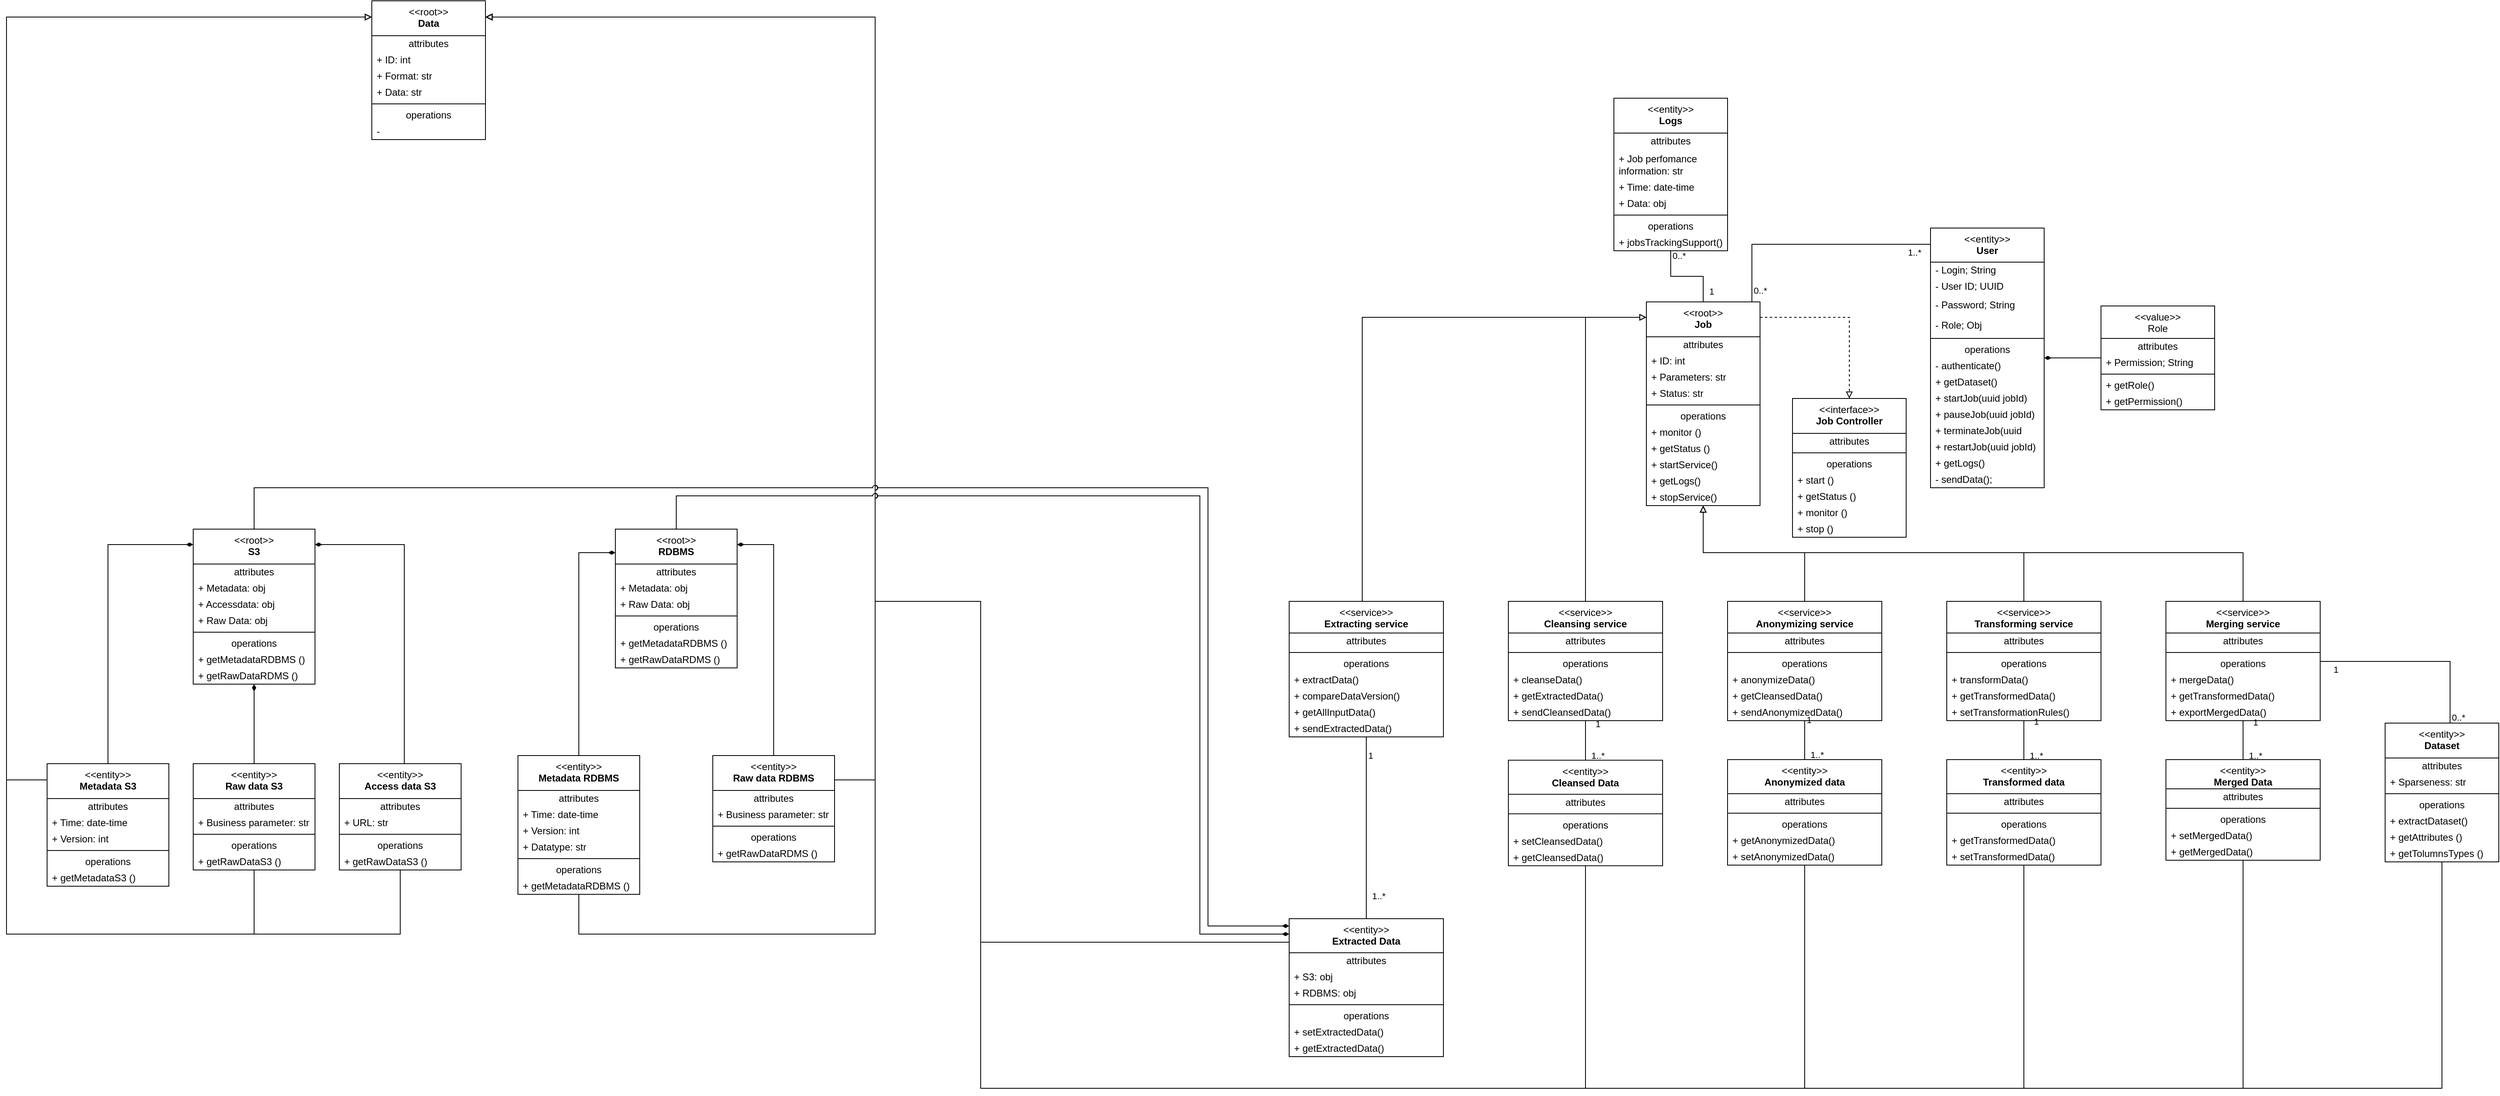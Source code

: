 <mxfile version="24.7.16">
  <diagram id="C5RBs43oDa-KdzZeNtuy" name="Page-1">
    <mxGraphModel dx="2261" dy="738" grid="1" gridSize="10" guides="1" tooltips="1" connect="1" arrows="1" fold="1" page="1" pageScale="1" pageWidth="827" pageHeight="1169" math="0" shadow="0">
      <root>
        <mxCell id="WIyWlLk6GJQsqaUBKTNV-0" />
        <mxCell id="WIyWlLk6GJQsqaUBKTNV-1" parent="WIyWlLk6GJQsqaUBKTNV-0" />
        <mxCell id="BDx-Rf7Fm4C9FOEmEaWN-10" value="&amp;lt;&amp;lt;value&amp;gt;&amp;gt;&lt;div&gt;Role&lt;/div&gt;" style="swimlane;fontStyle=0;align=center;verticalAlign=top;childLayout=stackLayout;horizontal=1;startSize=40;horizontalStack=0;resizeParent=1;resizeParentMax=0;resizeLast=0;collapsible=0;marginBottom=0;html=1;whiteSpace=wrap;" parent="WIyWlLk6GJQsqaUBKTNV-1" vertex="1">
          <mxGeometry x="1770" y="396" width="140" height="128" as="geometry" />
        </mxCell>
        <mxCell id="BDx-Rf7Fm4C9FOEmEaWN-11" value="attributes" style="text;html=1;strokeColor=none;fillColor=none;align=center;verticalAlign=middle;spacingLeft=4;spacingRight=4;overflow=hidden;rotatable=0;points=[[0,0.5],[1,0.5]];portConstraint=eastwest;whiteSpace=wrap;" parent="BDx-Rf7Fm4C9FOEmEaWN-10" vertex="1">
          <mxGeometry y="40" width="140" height="20" as="geometry" />
        </mxCell>
        <mxCell id="BDx-Rf7Fm4C9FOEmEaWN-25" value="+ Permission; String" style="text;html=1;strokeColor=none;fillColor=none;align=left;verticalAlign=middle;spacingLeft=4;spacingRight=4;overflow=hidden;rotatable=0;points=[[0,0.5],[1,0.5]];portConstraint=eastwest;whiteSpace=wrap;" parent="BDx-Rf7Fm4C9FOEmEaWN-10" vertex="1">
          <mxGeometry y="60" width="140" height="20" as="geometry" />
        </mxCell>
        <mxCell id="BDx-Rf7Fm4C9FOEmEaWN-15" value="" style="line;strokeWidth=1;fillColor=none;align=left;verticalAlign=middle;spacingTop=-1;spacingLeft=3;spacingRight=3;rotatable=0;labelPosition=right;points=[];portConstraint=eastwest;" parent="BDx-Rf7Fm4C9FOEmEaWN-10" vertex="1">
          <mxGeometry y="80" width="140" height="8" as="geometry" />
        </mxCell>
        <mxCell id="BDx-Rf7Fm4C9FOEmEaWN-17" value="+ getRole()" style="text;html=1;strokeColor=none;fillColor=none;align=left;verticalAlign=middle;spacingLeft=4;spacingRight=4;overflow=hidden;rotatable=0;points=[[0,0.5],[1,0.5]];portConstraint=eastwest;whiteSpace=wrap;" parent="BDx-Rf7Fm4C9FOEmEaWN-10" vertex="1">
          <mxGeometry y="88" width="140" height="20" as="geometry" />
        </mxCell>
        <mxCell id="BDx-Rf7Fm4C9FOEmEaWN-26" value="+ getPermission()" style="text;html=1;strokeColor=none;fillColor=none;align=left;verticalAlign=middle;spacingLeft=4;spacingRight=4;overflow=hidden;rotatable=0;points=[[0,0.5],[1,0.5]];portConstraint=eastwest;whiteSpace=wrap;" parent="BDx-Rf7Fm4C9FOEmEaWN-10" vertex="1">
          <mxGeometry y="108" width="140" height="20" as="geometry" />
        </mxCell>
        <mxCell id="ayjY5EUS2cadwqJrm9Im-106" style="edgeStyle=orthogonalEdgeStyle;rounded=0;orthogonalLoop=1;jettySize=auto;html=1;endArrow=block;endFill=0;jumpStyle=arc;" parent="WIyWlLk6GJQsqaUBKTNV-1" source="ayjY5EUS2cadwqJrm9Im-5" target="ayjY5EUS2cadwqJrm9Im-66" edge="1">
          <mxGeometry relative="1" as="geometry">
            <Array as="points">
              <mxPoint x="2190" y="1360" />
              <mxPoint x="390" y="1360" />
              <mxPoint x="390" y="760" />
              <mxPoint x="260" y="760" />
              <mxPoint x="260" y="40" />
            </Array>
          </mxGeometry>
        </mxCell>
        <mxCell id="ayjY5EUS2cadwqJrm9Im-212" style="edgeStyle=orthogonalEdgeStyle;rounded=0;orthogonalLoop=1;jettySize=auto;html=1;endArrow=none;endFill=0;" parent="WIyWlLk6GJQsqaUBKTNV-1" source="ayjY5EUS2cadwqJrm9Im-5" target="WzPlYvh65fN7wne9mEH2-52" edge="1">
          <mxGeometry relative="1" as="geometry">
            <Array as="points">
              <mxPoint x="2200" y="834" />
            </Array>
          </mxGeometry>
        </mxCell>
        <mxCell id="ayjY5EUS2cadwqJrm9Im-213" value="1" style="edgeLabel;html=1;align=center;verticalAlign=middle;resizable=0;points=[];" parent="ayjY5EUS2cadwqJrm9Im-212" connectable="0" vertex="1">
          <mxGeometry x="0.838" y="1" relative="1" as="geometry">
            <mxPoint y="9" as="offset" />
          </mxGeometry>
        </mxCell>
        <mxCell id="ayjY5EUS2cadwqJrm9Im-214" value="0..*" style="edgeLabel;html=1;align=center;verticalAlign=middle;resizable=0;points=[];" parent="ayjY5EUS2cadwqJrm9Im-212" connectable="0" vertex="1">
          <mxGeometry x="-0.935" relative="1" as="geometry">
            <mxPoint x="10" as="offset" />
          </mxGeometry>
        </mxCell>
        <mxCell id="ayjY5EUS2cadwqJrm9Im-5" value="&amp;lt;&amp;lt;entity&amp;gt;&amp;gt;&lt;br&gt;&lt;b&gt;Dataset&lt;/b&gt;" style="swimlane;fontStyle=0;align=center;verticalAlign=top;childLayout=stackLayout;horizontal=1;startSize=43;horizontalStack=0;resizeParent=1;resizeParentMax=0;resizeLast=0;collapsible=0;marginBottom=0;html=1;whiteSpace=wrap;" parent="WIyWlLk6GJQsqaUBKTNV-1" vertex="1">
          <mxGeometry x="2120" y="910" width="140" height="171" as="geometry" />
        </mxCell>
        <mxCell id="ayjY5EUS2cadwqJrm9Im-6" value="attributes" style="text;html=1;strokeColor=none;fillColor=none;align=center;verticalAlign=middle;spacingLeft=4;spacingRight=4;overflow=hidden;rotatable=0;points=[[0,0.5],[1,0.5]];portConstraint=eastwest;whiteSpace=wrap;" parent="ayjY5EUS2cadwqJrm9Im-5" vertex="1">
          <mxGeometry y="43" width="140" height="20" as="geometry" />
        </mxCell>
        <mxCell id="ayjY5EUS2cadwqJrm9Im-13" value="+ Sparseness: str" style="text;html=1;strokeColor=none;fillColor=none;align=left;verticalAlign=middle;spacingLeft=4;spacingRight=4;overflow=hidden;rotatable=0;points=[[0,0.5],[1,0.5]];portConstraint=eastwest;whiteSpace=wrap;" parent="ayjY5EUS2cadwqJrm9Im-5" vertex="1">
          <mxGeometry y="63" width="140" height="20" as="geometry" />
        </mxCell>
        <mxCell id="ayjY5EUS2cadwqJrm9Im-10" value="" style="line;strokeWidth=1;fillColor=none;align=left;verticalAlign=middle;spacingTop=-1;spacingLeft=3;spacingRight=3;rotatable=0;labelPosition=right;points=[];portConstraint=eastwest;" parent="ayjY5EUS2cadwqJrm9Im-5" vertex="1">
          <mxGeometry y="83" width="140" height="8" as="geometry" />
        </mxCell>
        <mxCell id="ayjY5EUS2cadwqJrm9Im-11" value="operations" style="text;html=1;strokeColor=none;fillColor=none;align=center;verticalAlign=middle;spacingLeft=4;spacingRight=4;overflow=hidden;rotatable=0;points=[[0,0.5],[1,0.5]];portConstraint=eastwest;whiteSpace=wrap;" parent="ayjY5EUS2cadwqJrm9Im-5" vertex="1">
          <mxGeometry y="91" width="140" height="20" as="geometry" />
        </mxCell>
        <mxCell id="ayjY5EUS2cadwqJrm9Im-12" value="&lt;div&gt;+ extractDataset()&lt;/div&gt;" style="text;html=1;strokeColor=none;fillColor=none;align=left;verticalAlign=middle;spacingLeft=4;spacingRight=4;overflow=hidden;rotatable=0;points=[[0,0.5],[1,0.5]];portConstraint=eastwest;whiteSpace=wrap;" parent="ayjY5EUS2cadwqJrm9Im-5" vertex="1">
          <mxGeometry y="111" width="140" height="20" as="geometry" />
        </mxCell>
        <mxCell id="ayjY5EUS2cadwqJrm9Im-14" value="&lt;div&gt;+ getAttributes ()&lt;/div&gt;" style="text;html=1;strokeColor=none;fillColor=none;align=left;verticalAlign=middle;spacingLeft=4;spacingRight=4;overflow=hidden;rotatable=0;points=[[0,0.5],[1,0.5]];portConstraint=eastwest;whiteSpace=wrap;" parent="ayjY5EUS2cadwqJrm9Im-5" vertex="1">
          <mxGeometry y="131" width="140" height="20" as="geometry" />
        </mxCell>
        <mxCell id="ayjY5EUS2cadwqJrm9Im-15" value="&lt;div&gt;+ g&lt;span style=&quot;background-color: initial;&quot;&gt;etTolumnsTypes&amp;nbsp;&lt;/span&gt;()&lt;/div&gt;" style="text;html=1;strokeColor=none;fillColor=none;align=left;verticalAlign=middle;spacingLeft=4;spacingRight=4;overflow=hidden;rotatable=0;points=[[0,0.5],[1,0.5]];portConstraint=eastwest;whiteSpace=wrap;" parent="ayjY5EUS2cadwqJrm9Im-5" vertex="1">
          <mxGeometry y="151" width="140" height="20" as="geometry" />
        </mxCell>
        <mxCell id="ayjY5EUS2cadwqJrm9Im-24" value="&amp;lt;&amp;lt;root&amp;gt;&amp;gt;&lt;br&gt;&lt;b&gt;Job&lt;/b&gt;" style="swimlane;fontStyle=0;align=center;verticalAlign=top;childLayout=stackLayout;horizontal=1;startSize=43;horizontalStack=0;resizeParent=1;resizeParentMax=0;resizeLast=0;collapsible=0;marginBottom=0;html=1;whiteSpace=wrap;" parent="WIyWlLk6GJQsqaUBKTNV-1" vertex="1">
          <mxGeometry x="1210" y="391" width="140" height="251" as="geometry" />
        </mxCell>
        <mxCell id="ayjY5EUS2cadwqJrm9Im-25" value="attributes" style="text;html=1;strokeColor=none;fillColor=none;align=center;verticalAlign=middle;spacingLeft=4;spacingRight=4;overflow=hidden;rotatable=0;points=[[0,0.5],[1,0.5]];portConstraint=eastwest;whiteSpace=wrap;" parent="ayjY5EUS2cadwqJrm9Im-24" vertex="1">
          <mxGeometry y="43" width="140" height="20" as="geometry" />
        </mxCell>
        <mxCell id="ayjY5EUS2cadwqJrm9Im-26" value="+ ID: int" style="text;html=1;strokeColor=none;fillColor=none;align=left;verticalAlign=middle;spacingLeft=4;spacingRight=4;overflow=hidden;rotatable=0;points=[[0,0.5],[1,0.5]];portConstraint=eastwest;whiteSpace=wrap;" parent="ayjY5EUS2cadwqJrm9Im-24" vertex="1">
          <mxGeometry y="63" width="140" height="20" as="geometry" />
        </mxCell>
        <mxCell id="ayjY5EUS2cadwqJrm9Im-27" value="+ Parameters: str" style="text;html=1;strokeColor=none;fillColor=none;align=left;verticalAlign=middle;spacingLeft=4;spacingRight=4;overflow=hidden;rotatable=0;points=[[0,0.5],[1,0.5]];portConstraint=eastwest;whiteSpace=wrap;" parent="ayjY5EUS2cadwqJrm9Im-24" vertex="1">
          <mxGeometry y="83" width="140" height="20" as="geometry" />
        </mxCell>
        <mxCell id="ayjY5EUS2cadwqJrm9Im-31" value="+ Status: str" style="text;html=1;strokeColor=none;fillColor=none;align=left;verticalAlign=middle;spacingLeft=4;spacingRight=4;overflow=hidden;rotatable=0;points=[[0,0.5],[1,0.5]];portConstraint=eastwest;whiteSpace=wrap;" parent="ayjY5EUS2cadwqJrm9Im-24" vertex="1">
          <mxGeometry y="103" width="140" height="20" as="geometry" />
        </mxCell>
        <mxCell id="ayjY5EUS2cadwqJrm9Im-28" value="" style="line;strokeWidth=1;fillColor=none;align=left;verticalAlign=middle;spacingTop=-1;spacingLeft=3;spacingRight=3;rotatable=0;labelPosition=right;points=[];portConstraint=eastwest;" parent="ayjY5EUS2cadwqJrm9Im-24" vertex="1">
          <mxGeometry y="123" width="140" height="8" as="geometry" />
        </mxCell>
        <mxCell id="ayjY5EUS2cadwqJrm9Im-29" value="operations" style="text;html=1;strokeColor=none;fillColor=none;align=center;verticalAlign=middle;spacingLeft=4;spacingRight=4;overflow=hidden;rotatable=0;points=[[0,0.5],[1,0.5]];portConstraint=eastwest;whiteSpace=wrap;" parent="ayjY5EUS2cadwqJrm9Im-24" vertex="1">
          <mxGeometry y="131" width="140" height="20" as="geometry" />
        </mxCell>
        <mxCell id="ayjY5EUS2cadwqJrm9Im-33" value="+ monitor ()" style="text;html=1;strokeColor=none;fillColor=none;align=left;verticalAlign=middle;spacingLeft=4;spacingRight=4;overflow=hidden;rotatable=0;points=[[0,0.5],[1,0.5]];portConstraint=eastwest;whiteSpace=wrap;" parent="ayjY5EUS2cadwqJrm9Im-24" vertex="1">
          <mxGeometry y="151" width="140" height="20" as="geometry" />
        </mxCell>
        <mxCell id="ayjY5EUS2cadwqJrm9Im-34" value="+ getStatus ()" style="text;html=1;strokeColor=none;fillColor=none;align=left;verticalAlign=middle;spacingLeft=4;spacingRight=4;overflow=hidden;rotatable=0;points=[[0,0.5],[1,0.5]];portConstraint=eastwest;whiteSpace=wrap;" parent="ayjY5EUS2cadwqJrm9Im-24" vertex="1">
          <mxGeometry y="171" width="140" height="20" as="geometry" />
        </mxCell>
        <mxCell id="ayjY5EUS2cadwqJrm9Im-182" value="+ startService()" style="text;html=1;strokeColor=none;fillColor=none;align=left;verticalAlign=middle;spacingLeft=4;spacingRight=4;overflow=hidden;rotatable=0;points=[[0,0.5],[1,0.5]];portConstraint=eastwest;whiteSpace=wrap;fontColor=#000000;" parent="ayjY5EUS2cadwqJrm9Im-24" vertex="1">
          <mxGeometry y="191" width="140" height="20" as="geometry" />
        </mxCell>
        <mxCell id="ayjY5EUS2cadwqJrm9Im-187" value="+ getLogs()" style="text;html=1;strokeColor=none;fillColor=none;align=left;verticalAlign=middle;spacingLeft=4;spacingRight=4;overflow=hidden;rotatable=0;points=[[0,0.5],[1,0.5]];portConstraint=eastwest;whiteSpace=wrap;fontColor=#000000;" parent="ayjY5EUS2cadwqJrm9Im-24" vertex="1">
          <mxGeometry y="211" width="140" height="20" as="geometry" />
        </mxCell>
        <mxCell id="ayjY5EUS2cadwqJrm9Im-184" value="+ stopService()" style="text;html=1;strokeColor=none;fillColor=none;align=left;verticalAlign=middle;spacingLeft=4;spacingRight=4;overflow=hidden;rotatable=0;points=[[0,0.5],[1,0.5]];portConstraint=eastwest;whiteSpace=wrap;fontColor=#000000;" parent="ayjY5EUS2cadwqJrm9Im-24" vertex="1">
          <mxGeometry y="231" width="140" height="20" as="geometry" />
        </mxCell>
        <mxCell id="ayjY5EUS2cadwqJrm9Im-200" style="edgeStyle=orthogonalEdgeStyle;rounded=0;orthogonalLoop=1;jettySize=auto;html=1;endArrow=none;endFill=0;" parent="WIyWlLk6GJQsqaUBKTNV-1" source="ayjY5EUS2cadwqJrm9Im-16" target="ayjY5EUS2cadwqJrm9Im-24" edge="1">
          <mxGeometry relative="1" as="geometry" />
        </mxCell>
        <mxCell id="ayjY5EUS2cadwqJrm9Im-201" value="1" style="edgeLabel;html=1;align=center;verticalAlign=middle;resizable=0;points=[];" parent="ayjY5EUS2cadwqJrm9Im-200" connectable="0" vertex="1">
          <mxGeometry x="0.834" y="1" relative="1" as="geometry">
            <mxPoint x="9" y="-5" as="offset" />
          </mxGeometry>
        </mxCell>
        <mxCell id="ayjY5EUS2cadwqJrm9Im-202" value="0..*" style="edgeLabel;html=1;align=center;verticalAlign=middle;resizable=0;points=[];" parent="ayjY5EUS2cadwqJrm9Im-200" connectable="0" vertex="1">
          <mxGeometry x="-0.888" relative="1" as="geometry">
            <mxPoint x="10" as="offset" />
          </mxGeometry>
        </mxCell>
        <mxCell id="ayjY5EUS2cadwqJrm9Im-16" value="&amp;lt;&amp;lt;entity&amp;gt;&amp;gt;&lt;br&gt;&lt;b&gt;Logs&lt;/b&gt;" style="swimlane;fontStyle=0;align=center;verticalAlign=top;childLayout=stackLayout;horizontal=1;startSize=43;horizontalStack=0;resizeParent=1;resizeParentMax=0;resizeLast=0;collapsible=0;marginBottom=0;html=1;whiteSpace=wrap;" parent="WIyWlLk6GJQsqaUBKTNV-1" vertex="1">
          <mxGeometry x="1170" y="140" width="140" height="188" as="geometry" />
        </mxCell>
        <mxCell id="ayjY5EUS2cadwqJrm9Im-17" value="attributes" style="text;html=1;strokeColor=none;fillColor=none;align=center;verticalAlign=middle;spacingLeft=4;spacingRight=4;overflow=hidden;rotatable=0;points=[[0,0.5],[1,0.5]];portConstraint=eastwest;whiteSpace=wrap;" parent="ayjY5EUS2cadwqJrm9Im-16" vertex="1">
          <mxGeometry y="43" width="140" height="20" as="geometry" />
        </mxCell>
        <mxCell id="ayjY5EUS2cadwqJrm9Im-18" value="+ Job perfomance information: str" style="text;html=1;strokeColor=none;fillColor=none;align=left;verticalAlign=middle;spacingLeft=4;spacingRight=4;overflow=hidden;rotatable=0;points=[[0,0.5],[1,0.5]];portConstraint=eastwest;whiteSpace=wrap;" parent="ayjY5EUS2cadwqJrm9Im-16" vertex="1">
          <mxGeometry y="63" width="140" height="37" as="geometry" />
        </mxCell>
        <mxCell id="ayjY5EUS2cadwqJrm9Im-19" value="+ Time: date-time" style="text;html=1;strokeColor=none;fillColor=none;align=left;verticalAlign=middle;spacingLeft=4;spacingRight=4;overflow=hidden;rotatable=0;points=[[0,0.5],[1,0.5]];portConstraint=eastwest;whiteSpace=wrap;" parent="ayjY5EUS2cadwqJrm9Im-16" vertex="1">
          <mxGeometry y="100" width="140" height="20" as="geometry" />
        </mxCell>
        <mxCell id="ayjY5EUS2cadwqJrm9Im-23" value="+ Data: obj" style="text;html=1;strokeColor=none;fillColor=none;align=left;verticalAlign=middle;spacingLeft=4;spacingRight=4;overflow=hidden;rotatable=0;points=[[0,0.5],[1,0.5]];portConstraint=eastwest;whiteSpace=wrap;" parent="ayjY5EUS2cadwqJrm9Im-16" vertex="1">
          <mxGeometry y="120" width="140" height="20" as="geometry" />
        </mxCell>
        <mxCell id="ayjY5EUS2cadwqJrm9Im-20" value="" style="line;strokeWidth=1;fillColor=none;align=left;verticalAlign=middle;spacingTop=-1;spacingLeft=3;spacingRight=3;rotatable=0;labelPosition=right;points=[];portConstraint=eastwest;" parent="ayjY5EUS2cadwqJrm9Im-16" vertex="1">
          <mxGeometry y="140" width="140" height="8" as="geometry" />
        </mxCell>
        <mxCell id="ayjY5EUS2cadwqJrm9Im-21" value="operations" style="text;html=1;strokeColor=none;fillColor=none;align=center;verticalAlign=middle;spacingLeft=4;spacingRight=4;overflow=hidden;rotatable=0;points=[[0,0.5],[1,0.5]];portConstraint=eastwest;whiteSpace=wrap;" parent="ayjY5EUS2cadwqJrm9Im-16" vertex="1">
          <mxGeometry y="148" width="140" height="20" as="geometry" />
        </mxCell>
        <mxCell id="ayjY5EUS2cadwqJrm9Im-22" value="+&amp;nbsp;jobsTrackingSupport()" style="text;html=1;strokeColor=none;fillColor=none;align=left;verticalAlign=middle;spacingLeft=4;spacingRight=4;overflow=hidden;rotatable=0;points=[[0,0.5],[1,0.5]];portConstraint=eastwest;whiteSpace=wrap;" parent="ayjY5EUS2cadwqJrm9Im-16" vertex="1">
          <mxGeometry y="168" width="140" height="20" as="geometry" />
        </mxCell>
        <mxCell id="ayjY5EUS2cadwqJrm9Im-204" style="edgeStyle=orthogonalEdgeStyle;rounded=0;orthogonalLoop=1;jettySize=auto;html=1;endArrow=diamondThin;endFill=1;jumpStyle=arc;" parent="WIyWlLk6GJQsqaUBKTNV-1" source="ayjY5EUS2cadwqJrm9Im-35" target="UO8sbF0VwC0xhCyB8lVM-12" edge="1">
          <mxGeometry relative="1" as="geometry">
            <Array as="points">
              <mxPoint x="15" y="630" />
              <mxPoint x="660" y="630" />
              <mxPoint x="660" y="1170" />
            </Array>
          </mxGeometry>
        </mxCell>
        <mxCell id="ayjY5EUS2cadwqJrm9Im-35" value="&amp;lt;&amp;lt;root&amp;gt;&amp;gt;&lt;br&gt;&lt;b&gt;RDBMS&lt;/b&gt;" style="swimlane;fontStyle=0;align=center;verticalAlign=top;childLayout=stackLayout;horizontal=1;startSize=43;horizontalStack=0;resizeParent=1;resizeParentMax=0;resizeLast=0;collapsible=0;marginBottom=0;html=1;whiteSpace=wrap;" parent="WIyWlLk6GJQsqaUBKTNV-1" vertex="1">
          <mxGeometry x="-60" y="671" width="150" height="171" as="geometry" />
        </mxCell>
        <mxCell id="ayjY5EUS2cadwqJrm9Im-36" value="attributes" style="text;html=1;strokeColor=none;fillColor=none;align=center;verticalAlign=middle;spacingLeft=4;spacingRight=4;overflow=hidden;rotatable=0;points=[[0,0.5],[1,0.5]];portConstraint=eastwest;whiteSpace=wrap;" parent="ayjY5EUS2cadwqJrm9Im-35" vertex="1">
          <mxGeometry y="43" width="150" height="20" as="geometry" />
        </mxCell>
        <mxCell id="ayjY5EUS2cadwqJrm9Im-37" value="+ Metadata: obj" style="text;html=1;strokeColor=none;fillColor=none;align=left;verticalAlign=middle;spacingLeft=4;spacingRight=4;overflow=hidden;rotatable=0;points=[[0,0.5],[1,0.5]];portConstraint=eastwest;whiteSpace=wrap;" parent="ayjY5EUS2cadwqJrm9Im-35" vertex="1">
          <mxGeometry y="63" width="150" height="20" as="geometry" />
        </mxCell>
        <mxCell id="ayjY5EUS2cadwqJrm9Im-38" value="+ Raw Data: obj" style="text;html=1;strokeColor=none;fillColor=none;align=left;verticalAlign=middle;spacingLeft=4;spacingRight=4;overflow=hidden;rotatable=0;points=[[0,0.5],[1,0.5]];portConstraint=eastwest;whiteSpace=wrap;" parent="ayjY5EUS2cadwqJrm9Im-35" vertex="1">
          <mxGeometry y="83" width="150" height="20" as="geometry" />
        </mxCell>
        <mxCell id="ayjY5EUS2cadwqJrm9Im-39" value="" style="line;strokeWidth=1;fillColor=none;align=left;verticalAlign=middle;spacingTop=-1;spacingLeft=3;spacingRight=3;rotatable=0;labelPosition=right;points=[];portConstraint=eastwest;" parent="ayjY5EUS2cadwqJrm9Im-35" vertex="1">
          <mxGeometry y="103" width="150" height="8" as="geometry" />
        </mxCell>
        <mxCell id="ayjY5EUS2cadwqJrm9Im-40" value="operations" style="text;html=1;strokeColor=none;fillColor=none;align=center;verticalAlign=middle;spacingLeft=4;spacingRight=4;overflow=hidden;rotatable=0;points=[[0,0.5],[1,0.5]];portConstraint=eastwest;whiteSpace=wrap;" parent="ayjY5EUS2cadwqJrm9Im-35" vertex="1">
          <mxGeometry y="111" width="150" height="20" as="geometry" />
        </mxCell>
        <mxCell id="ayjY5EUS2cadwqJrm9Im-41" value="&lt;div&gt;+ getMetadataRDBMS ()&lt;/div&gt;" style="text;html=1;strokeColor=none;fillColor=none;align=left;verticalAlign=middle;spacingLeft=4;spacingRight=4;overflow=hidden;rotatable=0;points=[[0,0.5],[1,0.5]];portConstraint=eastwest;whiteSpace=wrap;" parent="ayjY5EUS2cadwqJrm9Im-35" vertex="1">
          <mxGeometry y="131" width="150" height="20" as="geometry" />
        </mxCell>
        <mxCell id="ayjY5EUS2cadwqJrm9Im-42" value="&lt;div&gt;+&amp;nbsp;getRawDataRDMS ()&lt;/div&gt;" style="text;html=1;strokeColor=none;fillColor=none;align=left;verticalAlign=middle;spacingLeft=4;spacingRight=4;overflow=hidden;rotatable=0;points=[[0,0.5],[1,0.5]];portConstraint=eastwest;whiteSpace=wrap;" parent="ayjY5EUS2cadwqJrm9Im-35" vertex="1">
          <mxGeometry y="151" width="150" height="20" as="geometry" />
        </mxCell>
        <mxCell id="ayjY5EUS2cadwqJrm9Im-107" style="edgeStyle=orthogonalEdgeStyle;rounded=0;orthogonalLoop=1;jettySize=auto;html=1;endArrow=block;endFill=0;jumpStyle=arc;" parent="WIyWlLk6GJQsqaUBKTNV-1" source="ayjY5EUS2cadwqJrm9Im-43" target="ayjY5EUS2cadwqJrm9Im-66" edge="1">
          <mxGeometry relative="1" as="geometry">
            <Array as="points">
              <mxPoint x="-105" y="1170" />
              <mxPoint x="260" y="1170" />
              <mxPoint x="260" y="40" />
            </Array>
          </mxGeometry>
        </mxCell>
        <mxCell id="ayjY5EUS2cadwqJrm9Im-134" style="edgeStyle=orthogonalEdgeStyle;rounded=0;orthogonalLoop=1;jettySize=auto;html=1;endArrow=diamondThin;endFill=1;" parent="WIyWlLk6GJQsqaUBKTNV-1" source="ayjY5EUS2cadwqJrm9Im-43" target="ayjY5EUS2cadwqJrm9Im-35" edge="1">
          <mxGeometry relative="1" as="geometry">
            <Array as="points">
              <mxPoint x="-105" y="700" />
            </Array>
          </mxGeometry>
        </mxCell>
        <mxCell id="ayjY5EUS2cadwqJrm9Im-43" value="&amp;lt;&amp;lt;entity&amp;gt;&amp;gt;&lt;br&gt;&lt;b&gt;Metadata RDBMS&lt;/b&gt;" style="swimlane;fontStyle=0;align=center;verticalAlign=top;childLayout=stackLayout;horizontal=1;startSize=43;horizontalStack=0;resizeParent=1;resizeParentMax=0;resizeLast=0;collapsible=0;marginBottom=0;html=1;whiteSpace=wrap;" parent="WIyWlLk6GJQsqaUBKTNV-1" vertex="1">
          <mxGeometry x="-180" y="950" width="150" height="171" as="geometry" />
        </mxCell>
        <mxCell id="ayjY5EUS2cadwqJrm9Im-44" value="attributes" style="text;html=1;strokeColor=none;fillColor=none;align=center;verticalAlign=middle;spacingLeft=4;spacingRight=4;overflow=hidden;rotatable=0;points=[[0,0.5],[1,0.5]];portConstraint=eastwest;whiteSpace=wrap;" parent="ayjY5EUS2cadwqJrm9Im-43" vertex="1">
          <mxGeometry y="43" width="150" height="20" as="geometry" />
        </mxCell>
        <mxCell id="ayjY5EUS2cadwqJrm9Im-45" value="+ Time: date-time" style="text;html=1;strokeColor=none;fillColor=none;align=left;verticalAlign=middle;spacingLeft=4;spacingRight=4;overflow=hidden;rotatable=0;points=[[0,0.5],[1,0.5]];portConstraint=eastwest;whiteSpace=wrap;" parent="ayjY5EUS2cadwqJrm9Im-43" vertex="1">
          <mxGeometry y="63" width="150" height="20" as="geometry" />
        </mxCell>
        <mxCell id="ayjY5EUS2cadwqJrm9Im-51" value="+ Version: int" style="text;html=1;strokeColor=none;fillColor=none;align=left;verticalAlign=middle;spacingLeft=4;spacingRight=4;overflow=hidden;rotatable=0;points=[[0,0.5],[1,0.5]];portConstraint=eastwest;whiteSpace=wrap;" parent="ayjY5EUS2cadwqJrm9Im-43" vertex="1">
          <mxGeometry y="83" width="150" height="20" as="geometry" />
        </mxCell>
        <mxCell id="ayjY5EUS2cadwqJrm9Im-50" value="+ Datatype: str" style="text;html=1;strokeColor=none;fillColor=none;align=left;verticalAlign=middle;spacingLeft=4;spacingRight=4;overflow=hidden;rotatable=0;points=[[0,0.5],[1,0.5]];portConstraint=eastwest;whiteSpace=wrap;" parent="ayjY5EUS2cadwqJrm9Im-43" vertex="1">
          <mxGeometry y="103" width="150" height="20" as="geometry" />
        </mxCell>
        <mxCell id="ayjY5EUS2cadwqJrm9Im-47" value="" style="line;strokeWidth=1;fillColor=none;align=left;verticalAlign=middle;spacingTop=-1;spacingLeft=3;spacingRight=3;rotatable=0;labelPosition=right;points=[];portConstraint=eastwest;" parent="ayjY5EUS2cadwqJrm9Im-43" vertex="1">
          <mxGeometry y="123" width="150" height="8" as="geometry" />
        </mxCell>
        <mxCell id="ayjY5EUS2cadwqJrm9Im-48" value="operations" style="text;html=1;strokeColor=none;fillColor=none;align=center;verticalAlign=middle;spacingLeft=4;spacingRight=4;overflow=hidden;rotatable=0;points=[[0,0.5],[1,0.5]];portConstraint=eastwest;whiteSpace=wrap;" parent="ayjY5EUS2cadwqJrm9Im-43" vertex="1">
          <mxGeometry y="131" width="150" height="20" as="geometry" />
        </mxCell>
        <mxCell id="ayjY5EUS2cadwqJrm9Im-49" value="+ getMetadataRDBMS ()" style="text;html=1;strokeColor=none;fillColor=none;align=left;verticalAlign=middle;spacingLeft=4;spacingRight=4;overflow=hidden;rotatable=0;points=[[0,0.5],[1,0.5]];portConstraint=eastwest;whiteSpace=wrap;" parent="ayjY5EUS2cadwqJrm9Im-43" vertex="1">
          <mxGeometry y="151" width="150" height="20" as="geometry" />
        </mxCell>
        <mxCell id="ayjY5EUS2cadwqJrm9Im-151" style="edgeStyle=orthogonalEdgeStyle;rounded=0;orthogonalLoop=1;jettySize=auto;html=1;startArrow=diamondThin;startFill=1;endArrow=none;endFill=0;" parent="WIyWlLk6GJQsqaUBKTNV-1" source="BDx-Rf7Fm4C9FOEmEaWN-27" target="BDx-Rf7Fm4C9FOEmEaWN-10" edge="1">
          <mxGeometry relative="1" as="geometry">
            <Array as="points">
              <mxPoint x="1780" y="460" />
              <mxPoint x="1780" y="460" />
            </Array>
          </mxGeometry>
        </mxCell>
        <mxCell id="ayjY5EUS2cadwqJrm9Im-208" style="edgeStyle=orthogonalEdgeStyle;rounded=0;orthogonalLoop=1;jettySize=auto;html=1;endArrow=none;endFill=0;" parent="WIyWlLk6GJQsqaUBKTNV-1" source="BDx-Rf7Fm4C9FOEmEaWN-27" target="ayjY5EUS2cadwqJrm9Im-24" edge="1">
          <mxGeometry relative="1" as="geometry">
            <Array as="points">
              <mxPoint x="1340" y="320" />
            </Array>
          </mxGeometry>
        </mxCell>
        <mxCell id="ayjY5EUS2cadwqJrm9Im-209" value="1..*" style="edgeLabel;html=1;align=center;verticalAlign=middle;resizable=0;points=[];" parent="ayjY5EUS2cadwqJrm9Im-208" connectable="0" vertex="1">
          <mxGeometry x="-0.917" y="2" relative="1" as="geometry">
            <mxPoint x="-8" y="8" as="offset" />
          </mxGeometry>
        </mxCell>
        <mxCell id="ayjY5EUS2cadwqJrm9Im-210" value="0..*" style="edgeLabel;html=1;align=center;verticalAlign=middle;resizable=0;points=[];" parent="ayjY5EUS2cadwqJrm9Im-208" connectable="0" vertex="1">
          <mxGeometry x="0.9" relative="1" as="geometry">
            <mxPoint x="10" as="offset" />
          </mxGeometry>
        </mxCell>
        <mxCell id="BDx-Rf7Fm4C9FOEmEaWN-27" value="&amp;lt;&amp;lt;entity&amp;gt;&amp;gt;&lt;br&gt;&lt;b&gt;User&lt;/b&gt;&lt;div&gt;&lt;br&gt;&lt;/div&gt;" style="swimlane;fontStyle=0;align=center;verticalAlign=top;childLayout=stackLayout;horizontal=1;startSize=42;horizontalStack=0;resizeParent=1;resizeParentMax=0;resizeLast=0;collapsible=0;marginBottom=0;html=1;whiteSpace=wrap;" parent="WIyWlLk6GJQsqaUBKTNV-1" vertex="1">
          <mxGeometry x="1560" y="300" width="140" height="320" as="geometry" />
        </mxCell>
        <mxCell id="BDx-Rf7Fm4C9FOEmEaWN-35" value="&lt;div&gt;- Login; String&lt;/div&gt;" style="text;html=1;strokeColor=none;fillColor=none;align=left;verticalAlign=middle;spacingLeft=4;spacingRight=4;overflow=hidden;rotatable=0;points=[[0,0.5],[1,0.5]];portConstraint=eastwest;whiteSpace=wrap;" parent="BDx-Rf7Fm4C9FOEmEaWN-27" vertex="1">
          <mxGeometry y="42" width="140" height="20" as="geometry" />
        </mxCell>
        <mxCell id="BDx-Rf7Fm4C9FOEmEaWN-29" value="- User ID; UUID&lt;div&gt;&lt;br&gt;&lt;/div&gt;" style="text;html=1;strokeColor=none;fillColor=none;align=left;verticalAlign=middle;spacingLeft=4;spacingRight=4;overflow=hidden;rotatable=0;points=[[0,0.5],[1,0.5]];portConstraint=eastwest;whiteSpace=wrap;" parent="BDx-Rf7Fm4C9FOEmEaWN-27" vertex="1">
          <mxGeometry y="62" width="140" height="20" as="geometry" />
        </mxCell>
        <mxCell id="BDx-Rf7Fm4C9FOEmEaWN-36" value="&lt;div&gt;- Password; String&lt;/div&gt;" style="text;html=1;strokeColor=none;fillColor=none;align=left;verticalAlign=middle;spacingLeft=4;spacingRight=4;overflow=hidden;rotatable=0;points=[[0,0.5],[1,0.5]];portConstraint=eastwest;whiteSpace=wrap;" parent="BDx-Rf7Fm4C9FOEmEaWN-27" vertex="1">
          <mxGeometry y="82" width="140" height="25" as="geometry" />
        </mxCell>
        <mxCell id="BDx-Rf7Fm4C9FOEmEaWN-37" value="&lt;div&gt;- Role; Obj&lt;/div&gt;" style="text;html=1;strokeColor=none;fillColor=none;align=left;verticalAlign=middle;spacingLeft=4;spacingRight=4;overflow=hidden;rotatable=0;points=[[0,0.5],[1,0.5]];portConstraint=eastwest;whiteSpace=wrap;" parent="BDx-Rf7Fm4C9FOEmEaWN-27" vertex="1">
          <mxGeometry y="107" width="140" height="25" as="geometry" />
        </mxCell>
        <mxCell id="BDx-Rf7Fm4C9FOEmEaWN-32" value="" style="line;strokeWidth=1;fillColor=none;align=left;verticalAlign=middle;spacingTop=-1;spacingLeft=3;spacingRight=3;rotatable=0;labelPosition=right;points=[];portConstraint=eastwest;" parent="BDx-Rf7Fm4C9FOEmEaWN-27" vertex="1">
          <mxGeometry y="132" width="140" height="8" as="geometry" />
        </mxCell>
        <mxCell id="BDx-Rf7Fm4C9FOEmEaWN-33" value="operations" style="text;html=1;strokeColor=none;fillColor=none;align=center;verticalAlign=middle;spacingLeft=4;spacingRight=4;overflow=hidden;rotatable=0;points=[[0,0.5],[1,0.5]];portConstraint=eastwest;whiteSpace=wrap;" parent="BDx-Rf7Fm4C9FOEmEaWN-27" vertex="1">
          <mxGeometry y="140" width="140" height="20" as="geometry" />
        </mxCell>
        <mxCell id="BDx-Rf7Fm4C9FOEmEaWN-34" value="- authenticate()" style="text;html=1;strokeColor=none;fillColor=none;align=left;verticalAlign=middle;spacingLeft=4;spacingRight=4;overflow=hidden;rotatable=0;points=[[0,0.5],[1,0.5]];portConstraint=eastwest;whiteSpace=wrap;" parent="BDx-Rf7Fm4C9FOEmEaWN-27" vertex="1">
          <mxGeometry y="160" width="140" height="20" as="geometry" />
        </mxCell>
        <mxCell id="BDx-Rf7Fm4C9FOEmEaWN-38" value="+ getDataset()" style="text;html=1;strokeColor=none;fillColor=none;align=left;verticalAlign=middle;spacingLeft=4;spacingRight=4;overflow=hidden;rotatable=0;points=[[0,0.5],[1,0.5]];portConstraint=eastwest;whiteSpace=wrap;" parent="BDx-Rf7Fm4C9FOEmEaWN-27" vertex="1">
          <mxGeometry y="180" width="140" height="20" as="geometry" />
        </mxCell>
        <mxCell id="BDx-Rf7Fm4C9FOEmEaWN-39" value="+ startJob(uuid jobId)" style="text;html=1;strokeColor=none;fillColor=none;align=left;verticalAlign=middle;spacingLeft=4;spacingRight=4;overflow=hidden;rotatable=0;points=[[0,0.5],[1,0.5]];portConstraint=eastwest;whiteSpace=wrap;" parent="BDx-Rf7Fm4C9FOEmEaWN-27" vertex="1">
          <mxGeometry y="200" width="140" height="20" as="geometry" />
        </mxCell>
        <mxCell id="BDx-Rf7Fm4C9FOEmEaWN-40" value="+ pauseJob(uuid jobId)" style="text;html=1;strokeColor=none;fillColor=none;align=left;verticalAlign=middle;spacingLeft=4;spacingRight=4;overflow=hidden;rotatable=0;points=[[0,0.5],[1,0.5]];portConstraint=eastwest;whiteSpace=wrap;" parent="BDx-Rf7Fm4C9FOEmEaWN-27" vertex="1">
          <mxGeometry y="220" width="140" height="20" as="geometry" />
        </mxCell>
        <mxCell id="BDx-Rf7Fm4C9FOEmEaWN-41" value="+ terminateJob(uuid jobId)" style="text;html=1;strokeColor=none;fillColor=none;align=left;verticalAlign=middle;spacingLeft=4;spacingRight=4;overflow=hidden;rotatable=0;points=[[0,0.5],[1,0.5]];portConstraint=eastwest;whiteSpace=wrap;" parent="BDx-Rf7Fm4C9FOEmEaWN-27" vertex="1">
          <mxGeometry y="240" width="140" height="20" as="geometry" />
        </mxCell>
        <mxCell id="BDx-Rf7Fm4C9FOEmEaWN-42" value="+ restartJob(uuid jobId)" style="text;html=1;strokeColor=none;fillColor=none;align=left;verticalAlign=middle;spacingLeft=4;spacingRight=4;overflow=hidden;rotatable=0;points=[[0,0.5],[1,0.5]];portConstraint=eastwest;whiteSpace=wrap;" parent="BDx-Rf7Fm4C9FOEmEaWN-27" vertex="1">
          <mxGeometry y="260" width="140" height="20" as="geometry" />
        </mxCell>
        <mxCell id="BDx-Rf7Fm4C9FOEmEaWN-43" value="+ getLogs()" style="text;html=1;strokeColor=none;fillColor=none;align=left;verticalAlign=middle;spacingLeft=4;spacingRight=4;overflow=hidden;rotatable=0;points=[[0,0.5],[1,0.5]];portConstraint=eastwest;whiteSpace=wrap;" parent="BDx-Rf7Fm4C9FOEmEaWN-27" vertex="1">
          <mxGeometry y="280" width="140" height="20" as="geometry" />
        </mxCell>
        <mxCell id="BDx-Rf7Fm4C9FOEmEaWN-44" value="- sendData();" style="text;html=1;strokeColor=none;fillColor=none;align=left;verticalAlign=middle;spacingLeft=4;spacingRight=4;overflow=hidden;rotatable=0;points=[[0,0.5],[1,0.5]];portConstraint=eastwest;whiteSpace=wrap;" parent="BDx-Rf7Fm4C9FOEmEaWN-27" vertex="1">
          <mxGeometry y="300" width="140" height="20" as="geometry" />
        </mxCell>
        <mxCell id="ayjY5EUS2cadwqJrm9Im-111" style="edgeStyle=orthogonalEdgeStyle;rounded=0;orthogonalLoop=1;jettySize=auto;html=1;endArrow=block;endFill=0;jumpStyle=arc;" parent="WIyWlLk6GJQsqaUBKTNV-1" source="ayjY5EUS2cadwqJrm9Im-52" target="ayjY5EUS2cadwqJrm9Im-66" edge="1">
          <mxGeometry relative="1" as="geometry">
            <Array as="points">
              <mxPoint x="260" y="980" />
              <mxPoint x="260" y="40" />
            </Array>
          </mxGeometry>
        </mxCell>
        <mxCell id="ayjY5EUS2cadwqJrm9Im-135" style="edgeStyle=orthogonalEdgeStyle;rounded=0;orthogonalLoop=1;jettySize=auto;html=1;endArrow=diamondThin;endFill=1;jumpStyle=arc;" parent="WIyWlLk6GJQsqaUBKTNV-1" source="ayjY5EUS2cadwqJrm9Im-52" target="ayjY5EUS2cadwqJrm9Im-35" edge="1">
          <mxGeometry relative="1" as="geometry">
            <Array as="points">
              <mxPoint x="135" y="690" />
            </Array>
          </mxGeometry>
        </mxCell>
        <mxCell id="ayjY5EUS2cadwqJrm9Im-52" value="&amp;lt;&amp;lt;entity&amp;gt;&amp;gt;&lt;br&gt;&lt;b&gt;Raw data RDBMS&lt;/b&gt;" style="swimlane;fontStyle=0;align=center;verticalAlign=top;childLayout=stackLayout;horizontal=1;startSize=43;horizontalStack=0;resizeParent=1;resizeParentMax=0;resizeLast=0;collapsible=0;marginBottom=0;html=1;whiteSpace=wrap;" parent="WIyWlLk6GJQsqaUBKTNV-1" vertex="1">
          <mxGeometry x="60" y="950" width="150" height="131" as="geometry" />
        </mxCell>
        <mxCell id="ayjY5EUS2cadwqJrm9Im-53" value="attributes" style="text;html=1;strokeColor=none;fillColor=none;align=center;verticalAlign=middle;spacingLeft=4;spacingRight=4;overflow=hidden;rotatable=0;points=[[0,0.5],[1,0.5]];portConstraint=eastwest;whiteSpace=wrap;" parent="ayjY5EUS2cadwqJrm9Im-52" vertex="1">
          <mxGeometry y="43" width="150" height="20" as="geometry" />
        </mxCell>
        <mxCell id="ayjY5EUS2cadwqJrm9Im-55" value="+ Business parameter: str" style="text;html=1;strokeColor=none;fillColor=none;align=left;verticalAlign=middle;spacingLeft=4;spacingRight=4;overflow=hidden;rotatable=0;points=[[0,0.5],[1,0.5]];portConstraint=eastwest;whiteSpace=wrap;" parent="ayjY5EUS2cadwqJrm9Im-52" vertex="1">
          <mxGeometry y="63" width="150" height="20" as="geometry" />
        </mxCell>
        <mxCell id="ayjY5EUS2cadwqJrm9Im-56" value="" style="line;strokeWidth=1;fillColor=none;align=left;verticalAlign=middle;spacingTop=-1;spacingLeft=3;spacingRight=3;rotatable=0;labelPosition=right;points=[];portConstraint=eastwest;" parent="ayjY5EUS2cadwqJrm9Im-52" vertex="1">
          <mxGeometry y="83" width="150" height="8" as="geometry" />
        </mxCell>
        <mxCell id="ayjY5EUS2cadwqJrm9Im-57" value="operations" style="text;html=1;strokeColor=none;fillColor=none;align=center;verticalAlign=middle;spacingLeft=4;spacingRight=4;overflow=hidden;rotatable=0;points=[[0,0.5],[1,0.5]];portConstraint=eastwest;whiteSpace=wrap;" parent="ayjY5EUS2cadwqJrm9Im-52" vertex="1">
          <mxGeometry y="91" width="150" height="20" as="geometry" />
        </mxCell>
        <mxCell id="ayjY5EUS2cadwqJrm9Im-58" value="+ getRawDataRDMS ()" style="text;html=1;strokeColor=none;fillColor=none;align=left;verticalAlign=middle;spacingLeft=4;spacingRight=4;overflow=hidden;rotatable=0;points=[[0,0.5],[1,0.5]];portConstraint=eastwest;whiteSpace=wrap;" parent="ayjY5EUS2cadwqJrm9Im-52" vertex="1">
          <mxGeometry y="111" width="150" height="20" as="geometry" />
        </mxCell>
        <mxCell id="ayjY5EUS2cadwqJrm9Im-136" style="edgeStyle=orthogonalEdgeStyle;rounded=0;orthogonalLoop=1;jettySize=auto;html=1;endArrow=none;endFill=0;" parent="WIyWlLk6GJQsqaUBKTNV-1" source="BDx-Rf7Fm4C9FOEmEaWN-45" target="UO8sbF0VwC0xhCyB8lVM-12" edge="1">
          <mxGeometry relative="1" as="geometry" />
        </mxCell>
        <mxCell id="ayjY5EUS2cadwqJrm9Im-137" value="1" style="edgeLabel;html=1;align=center;verticalAlign=middle;resizable=0;points=[];" parent="ayjY5EUS2cadwqJrm9Im-136" connectable="0" vertex="1">
          <mxGeometry x="-0.801" relative="1" as="geometry">
            <mxPoint x="5" as="offset" />
          </mxGeometry>
        </mxCell>
        <mxCell id="ayjY5EUS2cadwqJrm9Im-138" value="1..*" style="edgeLabel;html=1;align=center;verticalAlign=middle;resizable=0;points=[];" parent="ayjY5EUS2cadwqJrm9Im-136" connectable="0" vertex="1">
          <mxGeometry x="0.744" y="1" relative="1" as="geometry">
            <mxPoint x="14" as="offset" />
          </mxGeometry>
        </mxCell>
        <mxCell id="ayjY5EUS2cadwqJrm9Im-196" style="edgeStyle=orthogonalEdgeStyle;rounded=0;orthogonalLoop=1;jettySize=auto;html=1;endArrow=block;endFill=0;" parent="WIyWlLk6GJQsqaUBKTNV-1" source="BDx-Rf7Fm4C9FOEmEaWN-45" target="ayjY5EUS2cadwqJrm9Im-24" edge="1">
          <mxGeometry relative="1" as="geometry">
            <Array as="points">
              <mxPoint x="860" y="410" />
            </Array>
          </mxGeometry>
        </mxCell>
        <mxCell id="BDx-Rf7Fm4C9FOEmEaWN-45" value="&amp;lt;&amp;lt;service&amp;gt;&amp;gt;&lt;br&gt;&lt;b&gt;Extracting service&lt;/b&gt;&lt;div&gt;&lt;br&gt;&lt;/div&gt;" style="swimlane;fontStyle=0;align=center;verticalAlign=top;childLayout=stackLayout;horizontal=1;startSize=39;horizontalStack=0;resizeParent=1;resizeParentMax=0;resizeLast=0;collapsible=0;marginBottom=0;html=1;whiteSpace=wrap;" parent="WIyWlLk6GJQsqaUBKTNV-1" vertex="1">
          <mxGeometry x="770" y="760" width="190" height="167" as="geometry" />
        </mxCell>
        <mxCell id="BDx-Rf7Fm4C9FOEmEaWN-46" value="attributes" style="text;html=1;strokeColor=none;fillColor=none;align=center;verticalAlign=middle;spacingLeft=4;spacingRight=4;overflow=hidden;rotatable=0;points=[[0,0.5],[1,0.5]];portConstraint=eastwest;whiteSpace=wrap;" parent="BDx-Rf7Fm4C9FOEmEaWN-45" vertex="1">
          <mxGeometry y="39" width="190" height="20" as="geometry" />
        </mxCell>
        <mxCell id="BDx-Rf7Fm4C9FOEmEaWN-50" value="" style="line;strokeWidth=1;fillColor=none;align=left;verticalAlign=middle;spacingTop=-1;spacingLeft=3;spacingRight=3;rotatable=0;labelPosition=right;points=[];portConstraint=eastwest;" parent="BDx-Rf7Fm4C9FOEmEaWN-45" vertex="1">
          <mxGeometry y="59" width="190" height="8" as="geometry" />
        </mxCell>
        <mxCell id="BDx-Rf7Fm4C9FOEmEaWN-51" value="operations" style="text;html=1;strokeColor=none;fillColor=none;align=center;verticalAlign=middle;spacingLeft=4;spacingRight=4;overflow=hidden;rotatable=0;points=[[0,0.5],[1,0.5]];portConstraint=eastwest;whiteSpace=wrap;" parent="BDx-Rf7Fm4C9FOEmEaWN-45" vertex="1">
          <mxGeometry y="67" width="190" height="20" as="geometry" />
        </mxCell>
        <mxCell id="WzPlYvh65fN7wne9mEH2-9" value="+ extractData()" style="text;html=1;strokeColor=none;fillColor=none;align=left;verticalAlign=middle;spacingLeft=4;spacingRight=4;overflow=hidden;rotatable=0;points=[[0,0.5],[1,0.5]];portConstraint=eastwest;whiteSpace=wrap;fontColor=#000000;" parent="BDx-Rf7Fm4C9FOEmEaWN-45" vertex="1">
          <mxGeometry y="87" width="190" height="20" as="geometry" />
        </mxCell>
        <mxCell id="WzPlYvh65fN7wne9mEH2-10" value="+ compareDataVersion()" style="text;html=1;strokeColor=none;fillColor=none;align=left;verticalAlign=middle;spacingLeft=4;spacingRight=4;overflow=hidden;rotatable=0;points=[[0,0.5],[1,0.5]];portConstraint=eastwest;whiteSpace=wrap;fontColor=#000000;" parent="BDx-Rf7Fm4C9FOEmEaWN-45" vertex="1">
          <mxGeometry y="107" width="190" height="20" as="geometry" />
        </mxCell>
        <mxCell id="WzPlYvh65fN7wne9mEH2-12" value="+ getAllInputData()" style="text;html=1;strokeColor=none;fillColor=none;align=left;verticalAlign=middle;spacingLeft=4;spacingRight=4;overflow=hidden;rotatable=0;points=[[0,0.5],[1,0.5]];portConstraint=eastwest;whiteSpace=wrap;fontColor=#000000;" parent="BDx-Rf7Fm4C9FOEmEaWN-45" vertex="1">
          <mxGeometry y="127" width="190" height="20" as="geometry" />
        </mxCell>
        <mxCell id="WzPlYvh65fN7wne9mEH2-13" value="+ sendExtractedData()" style="text;html=1;strokeColor=none;fillColor=none;align=left;verticalAlign=middle;spacingLeft=4;spacingRight=4;overflow=hidden;rotatable=0;points=[[0,0.5],[1,0.5]];portConstraint=eastwest;whiteSpace=wrap;fontColor=#000000;" parent="BDx-Rf7Fm4C9FOEmEaWN-45" vertex="1">
          <mxGeometry y="147" width="190" height="20" as="geometry" />
        </mxCell>
        <mxCell id="ayjY5EUS2cadwqJrm9Im-139" style="edgeStyle=orthogonalEdgeStyle;rounded=0;orthogonalLoop=1;jettySize=auto;html=1;endArrow=none;endFill=0;" parent="WIyWlLk6GJQsqaUBKTNV-1" source="WzPlYvh65fN7wne9mEH2-16" target="WzPlYvh65fN7wne9mEH2-79" edge="1">
          <mxGeometry relative="1" as="geometry" />
        </mxCell>
        <mxCell id="ayjY5EUS2cadwqJrm9Im-140" value="1" style="edgeLabel;html=1;align=center;verticalAlign=middle;resizable=0;points=[];" parent="ayjY5EUS2cadwqJrm9Im-139" connectable="0" vertex="1">
          <mxGeometry x="-0.859" relative="1" as="geometry">
            <mxPoint x="15" as="offset" />
          </mxGeometry>
        </mxCell>
        <mxCell id="ayjY5EUS2cadwqJrm9Im-141" value="1..*" style="edgeLabel;html=1;align=center;verticalAlign=middle;resizable=0;points=[];" parent="ayjY5EUS2cadwqJrm9Im-139" connectable="0" vertex="1">
          <mxGeometry x="0.728" y="-1" relative="1" as="geometry">
            <mxPoint x="16" y="1" as="offset" />
          </mxGeometry>
        </mxCell>
        <mxCell id="ayjY5EUS2cadwqJrm9Im-175" style="edgeStyle=orthogonalEdgeStyle;rounded=0;orthogonalLoop=1;jettySize=auto;html=1;endArrow=block;endFill=0;" parent="WIyWlLk6GJQsqaUBKTNV-1" source="WzPlYvh65fN7wne9mEH2-16" target="ayjY5EUS2cadwqJrm9Im-24" edge="1">
          <mxGeometry relative="1" as="geometry">
            <Array as="points">
              <mxPoint x="1135" y="410" />
            </Array>
          </mxGeometry>
        </mxCell>
        <mxCell id="WzPlYvh65fN7wne9mEH2-16" value="&amp;lt;&amp;lt;service&amp;gt;&amp;gt;&lt;br&gt;&lt;b&gt;Cleansing service&lt;/b&gt;&lt;div&gt;&lt;br&gt;&lt;/div&gt;" style="swimlane;fontStyle=0;align=center;verticalAlign=top;childLayout=stackLayout;horizontal=1;startSize=39;horizontalStack=0;resizeParent=1;resizeParentMax=0;resizeLast=0;collapsible=0;marginBottom=0;html=1;whiteSpace=wrap;" parent="WIyWlLk6GJQsqaUBKTNV-1" vertex="1">
          <mxGeometry x="1040" y="760" width="190" height="147" as="geometry" />
        </mxCell>
        <mxCell id="WzPlYvh65fN7wne9mEH2-17" value="attributes" style="text;html=1;strokeColor=none;fillColor=none;align=center;verticalAlign=middle;spacingLeft=4;spacingRight=4;overflow=hidden;rotatable=0;points=[[0,0.5],[1,0.5]];portConstraint=eastwest;whiteSpace=wrap;" parent="WzPlYvh65fN7wne9mEH2-16" vertex="1">
          <mxGeometry y="39" width="190" height="20" as="geometry" />
        </mxCell>
        <mxCell id="WzPlYvh65fN7wne9mEH2-20" value="" style="line;strokeWidth=1;fillColor=none;align=left;verticalAlign=middle;spacingTop=-1;spacingLeft=3;spacingRight=3;rotatable=0;labelPosition=right;points=[];portConstraint=eastwest;" parent="WzPlYvh65fN7wne9mEH2-16" vertex="1">
          <mxGeometry y="59" width="190" height="8" as="geometry" />
        </mxCell>
        <mxCell id="WzPlYvh65fN7wne9mEH2-21" value="operations" style="text;html=1;strokeColor=none;fillColor=none;align=center;verticalAlign=middle;spacingLeft=4;spacingRight=4;overflow=hidden;rotatable=0;points=[[0,0.5],[1,0.5]];portConstraint=eastwest;whiteSpace=wrap;" parent="WzPlYvh65fN7wne9mEH2-16" vertex="1">
          <mxGeometry y="67" width="190" height="20" as="geometry" />
        </mxCell>
        <mxCell id="WzPlYvh65fN7wne9mEH2-23" value="+ cleanseData()" style="text;html=1;strokeColor=none;fillColor=none;align=left;verticalAlign=middle;spacingLeft=4;spacingRight=4;overflow=hidden;rotatable=0;points=[[0,0.5],[1,0.5]];portConstraint=eastwest;whiteSpace=wrap;fontColor=#000000;" parent="WzPlYvh65fN7wne9mEH2-16" vertex="1">
          <mxGeometry y="87" width="190" height="20" as="geometry" />
        </mxCell>
        <mxCell id="WzPlYvh65fN7wne9mEH2-25" value="+ getExtractedData()" style="text;html=1;strokeColor=none;fillColor=none;align=left;verticalAlign=middle;spacingLeft=4;spacingRight=4;overflow=hidden;rotatable=0;points=[[0,0.5],[1,0.5]];portConstraint=eastwest;whiteSpace=wrap;fontColor=#000000;" parent="WzPlYvh65fN7wne9mEH2-16" vertex="1">
          <mxGeometry y="107" width="190" height="20" as="geometry" />
        </mxCell>
        <mxCell id="WzPlYvh65fN7wne9mEH2-26" value="+ sendCleansedData()" style="text;html=1;strokeColor=none;fillColor=none;align=left;verticalAlign=middle;spacingLeft=4;spacingRight=4;overflow=hidden;rotatable=0;points=[[0,0.5],[1,0.5]];portConstraint=eastwest;whiteSpace=wrap;fontColor=#000000;" parent="WzPlYvh65fN7wne9mEH2-16" vertex="1">
          <mxGeometry y="127" width="190" height="20" as="geometry" />
        </mxCell>
        <mxCell id="ayjY5EUS2cadwqJrm9Im-142" style="edgeStyle=orthogonalEdgeStyle;rounded=0;orthogonalLoop=1;jettySize=auto;html=1;endArrow=none;endFill=0;" parent="WIyWlLk6GJQsqaUBKTNV-1" source="WzPlYvh65fN7wne9mEH2-28" target="UO8sbF0VwC0xhCyB8lVM-29" edge="1">
          <mxGeometry relative="1" as="geometry" />
        </mxCell>
        <mxCell id="ayjY5EUS2cadwqJrm9Im-143" value="1" style="edgeLabel;html=1;align=center;verticalAlign=middle;resizable=0;points=[];" parent="ayjY5EUS2cadwqJrm9Im-142" connectable="0" vertex="1">
          <mxGeometry x="-0.841" y="-1" relative="1" as="geometry">
            <mxPoint x="6" y="-5" as="offset" />
          </mxGeometry>
        </mxCell>
        <mxCell id="ayjY5EUS2cadwqJrm9Im-144" value="1..*" style="edgeLabel;html=1;align=center;verticalAlign=middle;resizable=0;points=[];" parent="ayjY5EUS2cadwqJrm9Im-142" connectable="0" vertex="1">
          <mxGeometry x="0.757" relative="1" as="geometry">
            <mxPoint x="15" as="offset" />
          </mxGeometry>
        </mxCell>
        <mxCell id="ayjY5EUS2cadwqJrm9Im-197" style="edgeStyle=orthogonalEdgeStyle;rounded=0;orthogonalLoop=1;jettySize=auto;html=1;endArrow=block;endFill=0;" parent="WIyWlLk6GJQsqaUBKTNV-1" source="WzPlYvh65fN7wne9mEH2-28" target="ayjY5EUS2cadwqJrm9Im-24" edge="1">
          <mxGeometry relative="1" as="geometry">
            <Array as="points">
              <mxPoint x="1405" y="700" />
              <mxPoint x="1280" y="700" />
            </Array>
          </mxGeometry>
        </mxCell>
        <mxCell id="WzPlYvh65fN7wne9mEH2-28" value="&amp;lt;&amp;lt;service&amp;gt;&amp;gt;&lt;br&gt;&lt;b&gt;Anonymizing service&lt;/b&gt;" style="swimlane;fontStyle=0;align=center;verticalAlign=top;childLayout=stackLayout;horizontal=1;startSize=39;horizontalStack=0;resizeParent=1;resizeParentMax=0;resizeLast=0;collapsible=0;marginBottom=0;html=1;whiteSpace=wrap;" parent="WIyWlLk6GJQsqaUBKTNV-1" vertex="1">
          <mxGeometry x="1310" y="760" width="190" height="147" as="geometry" />
        </mxCell>
        <mxCell id="WzPlYvh65fN7wne9mEH2-29" value="attributes" style="text;html=1;strokeColor=none;fillColor=none;align=center;verticalAlign=middle;spacingLeft=4;spacingRight=4;overflow=hidden;rotatable=0;points=[[0,0.5],[1,0.5]];portConstraint=eastwest;whiteSpace=wrap;" parent="WzPlYvh65fN7wne9mEH2-28" vertex="1">
          <mxGeometry y="39" width="190" height="20" as="geometry" />
        </mxCell>
        <mxCell id="WzPlYvh65fN7wne9mEH2-32" value="" style="line;strokeWidth=1;fillColor=none;align=left;verticalAlign=middle;spacingTop=-1;spacingLeft=3;spacingRight=3;rotatable=0;labelPosition=right;points=[];portConstraint=eastwest;" parent="WzPlYvh65fN7wne9mEH2-28" vertex="1">
          <mxGeometry y="59" width="190" height="8" as="geometry" />
        </mxCell>
        <mxCell id="WzPlYvh65fN7wne9mEH2-33" value="operations" style="text;html=1;strokeColor=none;fillColor=none;align=center;verticalAlign=middle;spacingLeft=4;spacingRight=4;overflow=hidden;rotatable=0;points=[[0,0.5],[1,0.5]];portConstraint=eastwest;whiteSpace=wrap;" parent="WzPlYvh65fN7wne9mEH2-28" vertex="1">
          <mxGeometry y="67" width="190" height="20" as="geometry" />
        </mxCell>
        <mxCell id="WzPlYvh65fN7wne9mEH2-35" value="+ anonymizeData()" style="text;html=1;strokeColor=none;fillColor=none;align=left;verticalAlign=middle;spacingLeft=4;spacingRight=4;overflow=hidden;rotatable=0;points=[[0,0.5],[1,0.5]];portConstraint=eastwest;whiteSpace=wrap;fontColor=#000000;" parent="WzPlYvh65fN7wne9mEH2-28" vertex="1">
          <mxGeometry y="87" width="190" height="20" as="geometry" />
        </mxCell>
        <mxCell id="WzPlYvh65fN7wne9mEH2-37" value="+ getCleansedData()" style="text;html=1;strokeColor=none;fillColor=none;align=left;verticalAlign=middle;spacingLeft=4;spacingRight=4;overflow=hidden;rotatable=0;points=[[0,0.5],[1,0.5]];portConstraint=eastwest;whiteSpace=wrap;fontColor=#000000;" parent="WzPlYvh65fN7wne9mEH2-28" vertex="1">
          <mxGeometry y="107" width="190" height="20" as="geometry" />
        </mxCell>
        <mxCell id="WzPlYvh65fN7wne9mEH2-38" value="+ sendAnonymizedData()" style="text;html=1;strokeColor=none;fillColor=none;align=left;verticalAlign=middle;spacingLeft=4;spacingRight=4;overflow=hidden;rotatable=0;points=[[0,0.5],[1,0.5]];portConstraint=eastwest;whiteSpace=wrap;fontColor=#000000;" parent="WzPlYvh65fN7wne9mEH2-28" vertex="1">
          <mxGeometry y="127" width="190" height="20" as="geometry" />
        </mxCell>
        <mxCell id="ayjY5EUS2cadwqJrm9Im-145" style="edgeStyle=orthogonalEdgeStyle;rounded=0;orthogonalLoop=1;jettySize=auto;html=1;endArrow=none;endFill=0;" parent="WIyWlLk6GJQsqaUBKTNV-1" source="WzPlYvh65fN7wne9mEH2-40" target="ayjY5EUS2cadwqJrm9Im-118" edge="1">
          <mxGeometry relative="1" as="geometry" />
        </mxCell>
        <mxCell id="ayjY5EUS2cadwqJrm9Im-146" value="1" style="edgeLabel;html=1;align=center;verticalAlign=middle;resizable=0;points=[];" parent="ayjY5EUS2cadwqJrm9Im-145" connectable="0" vertex="1">
          <mxGeometry x="-0.874" relative="1" as="geometry">
            <mxPoint x="15" y="-2" as="offset" />
          </mxGeometry>
        </mxCell>
        <mxCell id="ayjY5EUS2cadwqJrm9Im-147" value="1..*" style="edgeLabel;html=1;align=center;verticalAlign=middle;resizable=0;points=[];" parent="ayjY5EUS2cadwqJrm9Im-145" connectable="0" vertex="1">
          <mxGeometry x="0.8" y="1" relative="1" as="geometry">
            <mxPoint x="14" as="offset" />
          </mxGeometry>
        </mxCell>
        <mxCell id="ayjY5EUS2cadwqJrm9Im-198" style="edgeStyle=orthogonalEdgeStyle;rounded=0;orthogonalLoop=1;jettySize=auto;html=1;endArrow=block;endFill=0;" parent="WIyWlLk6GJQsqaUBKTNV-1" source="WzPlYvh65fN7wne9mEH2-40" target="ayjY5EUS2cadwqJrm9Im-24" edge="1">
          <mxGeometry relative="1" as="geometry">
            <Array as="points">
              <mxPoint x="1675" y="700" />
              <mxPoint x="1280" y="700" />
            </Array>
          </mxGeometry>
        </mxCell>
        <mxCell id="WzPlYvh65fN7wne9mEH2-40" value="&amp;lt;&amp;lt;service&amp;gt;&amp;gt;&lt;br&gt;&lt;b&gt;Transforming service&lt;/b&gt;&lt;div&gt;&lt;br&gt;&lt;/div&gt;" style="swimlane;fontStyle=0;align=center;verticalAlign=top;childLayout=stackLayout;horizontal=1;startSize=39;horizontalStack=0;resizeParent=1;resizeParentMax=0;resizeLast=0;collapsible=0;marginBottom=0;html=1;whiteSpace=wrap;" parent="WIyWlLk6GJQsqaUBKTNV-1" vertex="1">
          <mxGeometry x="1580" y="760" width="190" height="147" as="geometry" />
        </mxCell>
        <mxCell id="WzPlYvh65fN7wne9mEH2-41" value="attributes" style="text;html=1;strokeColor=none;fillColor=none;align=center;verticalAlign=middle;spacingLeft=4;spacingRight=4;overflow=hidden;rotatable=0;points=[[0,0.5],[1,0.5]];portConstraint=eastwest;whiteSpace=wrap;" parent="WzPlYvh65fN7wne9mEH2-40" vertex="1">
          <mxGeometry y="39" width="190" height="20" as="geometry" />
        </mxCell>
        <mxCell id="WzPlYvh65fN7wne9mEH2-44" value="" style="line;strokeWidth=1;fillColor=none;align=left;verticalAlign=middle;spacingTop=-1;spacingLeft=3;spacingRight=3;rotatable=0;labelPosition=right;points=[];portConstraint=eastwest;" parent="WzPlYvh65fN7wne9mEH2-40" vertex="1">
          <mxGeometry y="59" width="190" height="8" as="geometry" />
        </mxCell>
        <mxCell id="WzPlYvh65fN7wne9mEH2-45" value="operations" style="text;html=1;strokeColor=none;fillColor=none;align=center;verticalAlign=middle;spacingLeft=4;spacingRight=4;overflow=hidden;rotatable=0;points=[[0,0.5],[1,0.5]];portConstraint=eastwest;whiteSpace=wrap;" parent="WzPlYvh65fN7wne9mEH2-40" vertex="1">
          <mxGeometry y="67" width="190" height="20" as="geometry" />
        </mxCell>
        <mxCell id="WzPlYvh65fN7wne9mEH2-47" value="+ transformData()" style="text;html=1;strokeColor=none;fillColor=none;align=left;verticalAlign=middle;spacingLeft=4;spacingRight=4;overflow=hidden;rotatable=0;points=[[0,0.5],[1,0.5]];portConstraint=eastwest;whiteSpace=wrap;fontColor=#000000;" parent="WzPlYvh65fN7wne9mEH2-40" vertex="1">
          <mxGeometry y="87" width="190" height="20" as="geometry" />
        </mxCell>
        <mxCell id="WzPlYvh65fN7wne9mEH2-49" value="+ getTransformedData()" style="text;html=1;strokeColor=none;fillColor=none;align=left;verticalAlign=middle;spacingLeft=4;spacingRight=4;overflow=hidden;rotatable=0;points=[[0,0.5],[1,0.5]];portConstraint=eastwest;whiteSpace=wrap;fontColor=#000000;" parent="WzPlYvh65fN7wne9mEH2-40" vertex="1">
          <mxGeometry y="107" width="190" height="20" as="geometry" />
        </mxCell>
        <mxCell id="WzPlYvh65fN7wne9mEH2-50" value="+ setTransformationRules()" style="text;html=1;strokeColor=none;fillColor=none;align=left;verticalAlign=middle;spacingLeft=4;spacingRight=4;overflow=hidden;rotatable=0;points=[[0,0.5],[1,0.5]];portConstraint=eastwest;whiteSpace=wrap;fontColor=#000000;" parent="WzPlYvh65fN7wne9mEH2-40" vertex="1">
          <mxGeometry y="127" width="190" height="20" as="geometry" />
        </mxCell>
        <mxCell id="ayjY5EUS2cadwqJrm9Im-148" style="edgeStyle=orthogonalEdgeStyle;rounded=0;orthogonalLoop=1;jettySize=auto;html=1;endArrow=none;endFill=0;" parent="WIyWlLk6GJQsqaUBKTNV-1" source="WzPlYvh65fN7wne9mEH2-52" target="ayjY5EUS2cadwqJrm9Im-112" edge="1">
          <mxGeometry relative="1" as="geometry" />
        </mxCell>
        <mxCell id="ayjY5EUS2cadwqJrm9Im-149" value="1" style="edgeLabel;html=1;align=center;verticalAlign=middle;resizable=0;points=[];" parent="ayjY5EUS2cadwqJrm9Im-148" connectable="0" vertex="1">
          <mxGeometry x="-0.883" relative="1" as="geometry">
            <mxPoint x="15" y="-1" as="offset" />
          </mxGeometry>
        </mxCell>
        <mxCell id="ayjY5EUS2cadwqJrm9Im-150" value="1..*" style="edgeLabel;html=1;align=center;verticalAlign=middle;resizable=0;points=[];" parent="ayjY5EUS2cadwqJrm9Im-148" connectable="0" vertex="1">
          <mxGeometry x="0.778" y="1" relative="1" as="geometry">
            <mxPoint x="14" as="offset" />
          </mxGeometry>
        </mxCell>
        <mxCell id="ayjY5EUS2cadwqJrm9Im-199" style="edgeStyle=orthogonalEdgeStyle;rounded=0;orthogonalLoop=1;jettySize=auto;html=1;endArrow=block;endFill=0;" parent="WIyWlLk6GJQsqaUBKTNV-1" source="WzPlYvh65fN7wne9mEH2-52" target="ayjY5EUS2cadwqJrm9Im-24" edge="1">
          <mxGeometry relative="1" as="geometry">
            <Array as="points">
              <mxPoint x="1945" y="700" />
              <mxPoint x="1280" y="700" />
            </Array>
          </mxGeometry>
        </mxCell>
        <mxCell id="WzPlYvh65fN7wne9mEH2-52" value="&amp;lt;&amp;lt;service&amp;gt;&amp;gt;&lt;br&gt;&lt;b&gt;Merging service&lt;/b&gt;&lt;div&gt;&lt;br&gt;&lt;/div&gt;" style="swimlane;fontStyle=0;align=center;verticalAlign=top;childLayout=stackLayout;horizontal=1;startSize=39;horizontalStack=0;resizeParent=1;resizeParentMax=0;resizeLast=0;collapsible=0;marginBottom=0;html=1;whiteSpace=wrap;" parent="WIyWlLk6GJQsqaUBKTNV-1" vertex="1">
          <mxGeometry x="1850" y="760" width="190" height="147" as="geometry" />
        </mxCell>
        <mxCell id="WzPlYvh65fN7wne9mEH2-53" value="attributes" style="text;html=1;strokeColor=none;fillColor=none;align=center;verticalAlign=middle;spacingLeft=4;spacingRight=4;overflow=hidden;rotatable=0;points=[[0,0.5],[1,0.5]];portConstraint=eastwest;whiteSpace=wrap;" parent="WzPlYvh65fN7wne9mEH2-52" vertex="1">
          <mxGeometry y="39" width="190" height="20" as="geometry" />
        </mxCell>
        <mxCell id="WzPlYvh65fN7wne9mEH2-56" value="" style="line;strokeWidth=1;fillColor=none;align=left;verticalAlign=middle;spacingTop=-1;spacingLeft=3;spacingRight=3;rotatable=0;labelPosition=right;points=[];portConstraint=eastwest;" parent="WzPlYvh65fN7wne9mEH2-52" vertex="1">
          <mxGeometry y="59" width="190" height="8" as="geometry" />
        </mxCell>
        <mxCell id="WzPlYvh65fN7wne9mEH2-57" value="operations" style="text;html=1;strokeColor=none;fillColor=none;align=center;verticalAlign=middle;spacingLeft=4;spacingRight=4;overflow=hidden;rotatable=0;points=[[0,0.5],[1,0.5]];portConstraint=eastwest;whiteSpace=wrap;" parent="WzPlYvh65fN7wne9mEH2-52" vertex="1">
          <mxGeometry y="67" width="190" height="20" as="geometry" />
        </mxCell>
        <mxCell id="WzPlYvh65fN7wne9mEH2-59" value="+ mergeData()" style="text;html=1;strokeColor=none;fillColor=none;align=left;verticalAlign=middle;spacingLeft=4;spacingRight=4;overflow=hidden;rotatable=0;points=[[0,0.5],[1,0.5]];portConstraint=eastwest;whiteSpace=wrap;fontColor=#000000;" parent="WzPlYvh65fN7wne9mEH2-52" vertex="1">
          <mxGeometry y="87" width="190" height="20" as="geometry" />
        </mxCell>
        <mxCell id="WzPlYvh65fN7wne9mEH2-61" value="+ getTransformedData()" style="text;html=1;strokeColor=none;fillColor=none;align=left;verticalAlign=middle;spacingLeft=4;spacingRight=4;overflow=hidden;rotatable=0;points=[[0,0.5],[1,0.5]];portConstraint=eastwest;whiteSpace=wrap;fontColor=#000000;" parent="WzPlYvh65fN7wne9mEH2-52" vertex="1">
          <mxGeometry y="107" width="190" height="20" as="geometry" />
        </mxCell>
        <mxCell id="WzPlYvh65fN7wne9mEH2-62" value="+ exportMergedData()" style="text;html=1;strokeColor=none;fillColor=none;align=left;verticalAlign=middle;spacingLeft=4;spacingRight=4;overflow=hidden;rotatable=0;points=[[0,0.5],[1,0.5]];portConstraint=eastwest;whiteSpace=wrap;fontColor=#000000;" parent="WzPlYvh65fN7wne9mEH2-52" vertex="1">
          <mxGeometry y="127" width="190" height="20" as="geometry" />
        </mxCell>
        <mxCell id="ayjY5EUS2cadwqJrm9Im-66" value="&amp;lt;&amp;lt;root&amp;gt;&amp;gt;&lt;br&gt;&lt;b&gt;Data&lt;/b&gt;" style="swimlane;fontStyle=0;align=center;verticalAlign=top;childLayout=stackLayout;horizontal=1;startSize=43;horizontalStack=0;resizeParent=1;resizeParentMax=0;resizeLast=0;collapsible=0;marginBottom=0;html=1;whiteSpace=wrap;" parent="WIyWlLk6GJQsqaUBKTNV-1" vertex="1">
          <mxGeometry x="-360" y="20" width="140" height="171" as="geometry" />
        </mxCell>
        <mxCell id="ayjY5EUS2cadwqJrm9Im-67" value="attributes" style="text;html=1;strokeColor=none;fillColor=none;align=center;verticalAlign=middle;spacingLeft=4;spacingRight=4;overflow=hidden;rotatable=0;points=[[0,0.5],[1,0.5]];portConstraint=eastwest;whiteSpace=wrap;" parent="ayjY5EUS2cadwqJrm9Im-66" vertex="1">
          <mxGeometry y="43" width="140" height="20" as="geometry" />
        </mxCell>
        <mxCell id="ayjY5EUS2cadwqJrm9Im-130" value="+ ID: int" style="text;html=1;strokeColor=none;fillColor=none;align=left;verticalAlign=middle;spacingLeft=4;spacingRight=4;overflow=hidden;rotatable=0;points=[[0,0.5],[1,0.5]];portConstraint=eastwest;whiteSpace=wrap;" parent="ayjY5EUS2cadwqJrm9Im-66" vertex="1">
          <mxGeometry y="63" width="140" height="20" as="geometry" />
        </mxCell>
        <mxCell id="ayjY5EUS2cadwqJrm9Im-69" value="+ Format: str" style="text;html=1;strokeColor=none;fillColor=none;align=left;verticalAlign=middle;spacingLeft=4;spacingRight=4;overflow=hidden;rotatable=0;points=[[0,0.5],[1,0.5]];portConstraint=eastwest;whiteSpace=wrap;" parent="ayjY5EUS2cadwqJrm9Im-66" vertex="1">
          <mxGeometry y="83" width="140" height="20" as="geometry" />
        </mxCell>
        <mxCell id="ayjY5EUS2cadwqJrm9Im-129" value="+ Data: str" style="text;html=1;strokeColor=none;fillColor=none;align=left;verticalAlign=middle;spacingLeft=4;spacingRight=4;overflow=hidden;rotatable=0;points=[[0,0.5],[1,0.5]];portConstraint=eastwest;whiteSpace=wrap;" parent="ayjY5EUS2cadwqJrm9Im-66" vertex="1">
          <mxGeometry y="103" width="140" height="20" as="geometry" />
        </mxCell>
        <mxCell id="ayjY5EUS2cadwqJrm9Im-70" value="" style="line;strokeWidth=1;fillColor=none;align=left;verticalAlign=middle;spacingTop=-1;spacingLeft=3;spacingRight=3;rotatable=0;labelPosition=right;points=[];portConstraint=eastwest;" parent="ayjY5EUS2cadwqJrm9Im-66" vertex="1">
          <mxGeometry y="123" width="140" height="8" as="geometry" />
        </mxCell>
        <mxCell id="ayjY5EUS2cadwqJrm9Im-71" value="operations" style="text;html=1;strokeColor=none;fillColor=none;align=center;verticalAlign=middle;spacingLeft=4;spacingRight=4;overflow=hidden;rotatable=0;points=[[0,0.5],[1,0.5]];portConstraint=eastwest;whiteSpace=wrap;" parent="ayjY5EUS2cadwqJrm9Im-66" vertex="1">
          <mxGeometry y="131" width="140" height="20" as="geometry" />
        </mxCell>
        <mxCell id="ayjY5EUS2cadwqJrm9Im-72" value="-" style="text;html=1;strokeColor=none;fillColor=none;align=left;verticalAlign=middle;spacingLeft=4;spacingRight=4;overflow=hidden;rotatable=0;points=[[0,0.5],[1,0.5]];portConstraint=eastwest;whiteSpace=wrap;" parent="ayjY5EUS2cadwqJrm9Im-66" vertex="1">
          <mxGeometry y="151" width="140" height="20" as="geometry" />
        </mxCell>
        <mxCell id="ayjY5EUS2cadwqJrm9Im-108" style="edgeStyle=orthogonalEdgeStyle;rounded=0;orthogonalLoop=1;jettySize=auto;html=1;endArrow=block;endFill=0;" parent="WIyWlLk6GJQsqaUBKTNV-1" source="ayjY5EUS2cadwqJrm9Im-74" target="ayjY5EUS2cadwqJrm9Im-66" edge="1">
          <mxGeometry relative="1" as="geometry">
            <Array as="points">
              <mxPoint x="-810" y="980" />
              <mxPoint x="-810" y="40" />
            </Array>
          </mxGeometry>
        </mxCell>
        <mxCell id="ayjY5EUS2cadwqJrm9Im-74" value="&amp;lt;&amp;lt;entity&amp;gt;&amp;gt;&lt;br&gt;&lt;b&gt;Metadata S3&lt;/b&gt;" style="swimlane;fontStyle=0;align=center;verticalAlign=top;childLayout=stackLayout;horizontal=1;startSize=43;horizontalStack=0;resizeParent=1;resizeParentMax=0;resizeLast=0;collapsible=0;marginBottom=0;html=1;whiteSpace=wrap;" parent="WIyWlLk6GJQsqaUBKTNV-1" vertex="1">
          <mxGeometry x="-760" y="960" width="150" height="151" as="geometry" />
        </mxCell>
        <mxCell id="ayjY5EUS2cadwqJrm9Im-75" value="attributes" style="text;html=1;strokeColor=none;fillColor=none;align=center;verticalAlign=middle;spacingLeft=4;spacingRight=4;overflow=hidden;rotatable=0;points=[[0,0.5],[1,0.5]];portConstraint=eastwest;whiteSpace=wrap;" parent="ayjY5EUS2cadwqJrm9Im-74" vertex="1">
          <mxGeometry y="43" width="150" height="20" as="geometry" />
        </mxCell>
        <mxCell id="ayjY5EUS2cadwqJrm9Im-77" value="+ Time: date-time" style="text;html=1;strokeColor=none;fillColor=none;align=left;verticalAlign=middle;spacingLeft=4;spacingRight=4;overflow=hidden;rotatable=0;points=[[0,0.5],[1,0.5]];portConstraint=eastwest;whiteSpace=wrap;" parent="ayjY5EUS2cadwqJrm9Im-74" vertex="1">
          <mxGeometry y="63" width="150" height="20" as="geometry" />
        </mxCell>
        <mxCell id="ayjY5EUS2cadwqJrm9Im-78" value="+ Version: int" style="text;html=1;strokeColor=none;fillColor=none;align=left;verticalAlign=middle;spacingLeft=4;spacingRight=4;overflow=hidden;rotatable=0;points=[[0,0.5],[1,0.5]];portConstraint=eastwest;whiteSpace=wrap;" parent="ayjY5EUS2cadwqJrm9Im-74" vertex="1">
          <mxGeometry y="83" width="150" height="20" as="geometry" />
        </mxCell>
        <mxCell id="ayjY5EUS2cadwqJrm9Im-80" value="" style="line;strokeWidth=1;fillColor=none;align=left;verticalAlign=middle;spacingTop=-1;spacingLeft=3;spacingRight=3;rotatable=0;labelPosition=right;points=[];portConstraint=eastwest;" parent="ayjY5EUS2cadwqJrm9Im-74" vertex="1">
          <mxGeometry y="103" width="150" height="8" as="geometry" />
        </mxCell>
        <mxCell id="ayjY5EUS2cadwqJrm9Im-81" value="operations" style="text;html=1;strokeColor=none;fillColor=none;align=center;verticalAlign=middle;spacingLeft=4;spacingRight=4;overflow=hidden;rotatable=0;points=[[0,0.5],[1,0.5]];portConstraint=eastwest;whiteSpace=wrap;" parent="ayjY5EUS2cadwqJrm9Im-74" vertex="1">
          <mxGeometry y="111" width="150" height="20" as="geometry" />
        </mxCell>
        <mxCell id="ayjY5EUS2cadwqJrm9Im-82" value="+ getMetadataS3 ()" style="text;html=1;strokeColor=none;fillColor=none;align=left;verticalAlign=middle;spacingLeft=4;spacingRight=4;overflow=hidden;rotatable=0;points=[[0,0.5],[1,0.5]];portConstraint=eastwest;whiteSpace=wrap;" parent="ayjY5EUS2cadwqJrm9Im-74" vertex="1">
          <mxGeometry y="131" width="150" height="20" as="geometry" />
        </mxCell>
        <mxCell id="ayjY5EUS2cadwqJrm9Im-207" style="edgeStyle=orthogonalEdgeStyle;rounded=0;orthogonalLoop=1;jettySize=auto;html=1;jumpStyle=arc;endArrow=diamondThin;endFill=1;" parent="WIyWlLk6GJQsqaUBKTNV-1" source="ayjY5EUS2cadwqJrm9Im-83" target="UO8sbF0VwC0xhCyB8lVM-12" edge="1">
          <mxGeometry relative="1" as="geometry">
            <Array as="points">
              <mxPoint x="-505" y="620" />
              <mxPoint x="670" y="620" />
              <mxPoint x="670" y="1160" />
            </Array>
          </mxGeometry>
        </mxCell>
        <mxCell id="ayjY5EUS2cadwqJrm9Im-83" value="&amp;lt;&amp;lt;root&amp;gt;&amp;gt;&lt;br&gt;&lt;b&gt;S3&lt;/b&gt;" style="swimlane;fontStyle=0;align=center;verticalAlign=top;childLayout=stackLayout;horizontal=1;startSize=43;horizontalStack=0;resizeParent=1;resizeParentMax=0;resizeLast=0;collapsible=0;marginBottom=0;html=1;whiteSpace=wrap;" parent="WIyWlLk6GJQsqaUBKTNV-1" vertex="1">
          <mxGeometry x="-580" y="671" width="150" height="191" as="geometry" />
        </mxCell>
        <mxCell id="ayjY5EUS2cadwqJrm9Im-84" value="attributes" style="text;html=1;strokeColor=none;fillColor=none;align=center;verticalAlign=middle;spacingLeft=4;spacingRight=4;overflow=hidden;rotatable=0;points=[[0,0.5],[1,0.5]];portConstraint=eastwest;whiteSpace=wrap;" parent="ayjY5EUS2cadwqJrm9Im-83" vertex="1">
          <mxGeometry y="43" width="150" height="20" as="geometry" />
        </mxCell>
        <mxCell id="ayjY5EUS2cadwqJrm9Im-85" value="+ Metadata: obj" style="text;html=1;strokeColor=none;fillColor=none;align=left;verticalAlign=middle;spacingLeft=4;spacingRight=4;overflow=hidden;rotatable=0;points=[[0,0.5],[1,0.5]];portConstraint=eastwest;whiteSpace=wrap;" parent="ayjY5EUS2cadwqJrm9Im-83" vertex="1">
          <mxGeometry y="63" width="150" height="20" as="geometry" />
        </mxCell>
        <mxCell id="ayjY5EUS2cadwqJrm9Im-91" value="+ Accessdata: obj" style="text;html=1;strokeColor=none;fillColor=none;align=left;verticalAlign=middle;spacingLeft=4;spacingRight=4;overflow=hidden;rotatable=0;points=[[0,0.5],[1,0.5]];portConstraint=eastwest;whiteSpace=wrap;" parent="ayjY5EUS2cadwqJrm9Im-83" vertex="1">
          <mxGeometry y="83" width="150" height="20" as="geometry" />
        </mxCell>
        <mxCell id="ayjY5EUS2cadwqJrm9Im-86" value="+ Raw Data: obj" style="text;html=1;strokeColor=none;fillColor=none;align=left;verticalAlign=middle;spacingLeft=4;spacingRight=4;overflow=hidden;rotatable=0;points=[[0,0.5],[1,0.5]];portConstraint=eastwest;whiteSpace=wrap;" parent="ayjY5EUS2cadwqJrm9Im-83" vertex="1">
          <mxGeometry y="103" width="150" height="20" as="geometry" />
        </mxCell>
        <mxCell id="ayjY5EUS2cadwqJrm9Im-87" value="" style="line;strokeWidth=1;fillColor=none;align=left;verticalAlign=middle;spacingTop=-1;spacingLeft=3;spacingRight=3;rotatable=0;labelPosition=right;points=[];portConstraint=eastwest;" parent="ayjY5EUS2cadwqJrm9Im-83" vertex="1">
          <mxGeometry y="123" width="150" height="8" as="geometry" />
        </mxCell>
        <mxCell id="ayjY5EUS2cadwqJrm9Im-88" value="operations" style="text;html=1;strokeColor=none;fillColor=none;align=center;verticalAlign=middle;spacingLeft=4;spacingRight=4;overflow=hidden;rotatable=0;points=[[0,0.5],[1,0.5]];portConstraint=eastwest;whiteSpace=wrap;" parent="ayjY5EUS2cadwqJrm9Im-83" vertex="1">
          <mxGeometry y="131" width="150" height="20" as="geometry" />
        </mxCell>
        <mxCell id="ayjY5EUS2cadwqJrm9Im-89" value="&lt;div&gt;+ getMetadataRDBMS ()&lt;/div&gt;" style="text;html=1;strokeColor=none;fillColor=none;align=left;verticalAlign=middle;spacingLeft=4;spacingRight=4;overflow=hidden;rotatable=0;points=[[0,0.5],[1,0.5]];portConstraint=eastwest;whiteSpace=wrap;" parent="ayjY5EUS2cadwqJrm9Im-83" vertex="1">
          <mxGeometry y="151" width="150" height="20" as="geometry" />
        </mxCell>
        <mxCell id="ayjY5EUS2cadwqJrm9Im-90" value="&lt;div&gt;+&amp;nbsp;getRawDataRDMS ()&lt;/div&gt;" style="text;html=1;strokeColor=none;fillColor=none;align=left;verticalAlign=middle;spacingLeft=4;spacingRight=4;overflow=hidden;rotatable=0;points=[[0,0.5],[1,0.5]];portConstraint=eastwest;whiteSpace=wrap;" parent="ayjY5EUS2cadwqJrm9Im-83" vertex="1">
          <mxGeometry y="171" width="150" height="20" as="geometry" />
        </mxCell>
        <mxCell id="ayjY5EUS2cadwqJrm9Im-109" style="edgeStyle=orthogonalEdgeStyle;rounded=0;orthogonalLoop=1;jettySize=auto;html=1;endArrow=block;endFill=0;" parent="WIyWlLk6GJQsqaUBKTNV-1" source="ayjY5EUS2cadwqJrm9Im-92" target="ayjY5EUS2cadwqJrm9Im-66" edge="1">
          <mxGeometry relative="1" as="geometry">
            <Array as="points">
              <mxPoint x="-505" y="1170" />
              <mxPoint x="-810" y="1170" />
              <mxPoint x="-810" y="40" />
            </Array>
          </mxGeometry>
        </mxCell>
        <mxCell id="ayjY5EUS2cadwqJrm9Im-132" style="edgeStyle=orthogonalEdgeStyle;rounded=0;orthogonalLoop=1;jettySize=auto;html=1;endArrow=diamondThin;endFill=1;" parent="WIyWlLk6GJQsqaUBKTNV-1" source="ayjY5EUS2cadwqJrm9Im-92" target="ayjY5EUS2cadwqJrm9Im-83" edge="1">
          <mxGeometry relative="1" as="geometry" />
        </mxCell>
        <mxCell id="ayjY5EUS2cadwqJrm9Im-92" value="&amp;lt;&amp;lt;entity&amp;gt;&amp;gt;&lt;br&gt;&lt;b&gt;Raw data S3&lt;/b&gt;" style="swimlane;fontStyle=0;align=center;verticalAlign=top;childLayout=stackLayout;horizontal=1;startSize=43;horizontalStack=0;resizeParent=1;resizeParentMax=0;resizeLast=0;collapsible=0;marginBottom=0;html=1;whiteSpace=wrap;" parent="WIyWlLk6GJQsqaUBKTNV-1" vertex="1">
          <mxGeometry x="-580" y="960" width="150" height="131" as="geometry" />
        </mxCell>
        <mxCell id="ayjY5EUS2cadwqJrm9Im-93" value="attributes" style="text;html=1;strokeColor=none;fillColor=none;align=center;verticalAlign=middle;spacingLeft=4;spacingRight=4;overflow=hidden;rotatable=0;points=[[0,0.5],[1,0.5]];portConstraint=eastwest;whiteSpace=wrap;" parent="ayjY5EUS2cadwqJrm9Im-92" vertex="1">
          <mxGeometry y="43" width="150" height="20" as="geometry" />
        </mxCell>
        <mxCell id="ayjY5EUS2cadwqJrm9Im-95" value="+ Business parameter: str" style="text;html=1;strokeColor=none;fillColor=none;align=left;verticalAlign=middle;spacingLeft=4;spacingRight=4;overflow=hidden;rotatable=0;points=[[0,0.5],[1,0.5]];portConstraint=eastwest;whiteSpace=wrap;" parent="ayjY5EUS2cadwqJrm9Im-92" vertex="1">
          <mxGeometry y="63" width="150" height="20" as="geometry" />
        </mxCell>
        <mxCell id="ayjY5EUS2cadwqJrm9Im-96" value="" style="line;strokeWidth=1;fillColor=none;align=left;verticalAlign=middle;spacingTop=-1;spacingLeft=3;spacingRight=3;rotatable=0;labelPosition=right;points=[];portConstraint=eastwest;" parent="ayjY5EUS2cadwqJrm9Im-92" vertex="1">
          <mxGeometry y="83" width="150" height="8" as="geometry" />
        </mxCell>
        <mxCell id="ayjY5EUS2cadwqJrm9Im-97" value="operations" style="text;html=1;strokeColor=none;fillColor=none;align=center;verticalAlign=middle;spacingLeft=4;spacingRight=4;overflow=hidden;rotatable=0;points=[[0,0.5],[1,0.5]];portConstraint=eastwest;whiteSpace=wrap;" parent="ayjY5EUS2cadwqJrm9Im-92" vertex="1">
          <mxGeometry y="91" width="150" height="20" as="geometry" />
        </mxCell>
        <mxCell id="ayjY5EUS2cadwqJrm9Im-98" value="+ getRawDataS3 ()" style="text;html=1;strokeColor=none;fillColor=none;align=left;verticalAlign=middle;spacingLeft=4;spacingRight=4;overflow=hidden;rotatable=0;points=[[0,0.5],[1,0.5]];portConstraint=eastwest;whiteSpace=wrap;" parent="ayjY5EUS2cadwqJrm9Im-92" vertex="1">
          <mxGeometry y="111" width="150" height="20" as="geometry" />
        </mxCell>
        <mxCell id="ayjY5EUS2cadwqJrm9Im-110" style="edgeStyle=orthogonalEdgeStyle;rounded=0;orthogonalLoop=1;jettySize=auto;html=1;endArrow=block;endFill=0;" parent="WIyWlLk6GJQsqaUBKTNV-1" source="ayjY5EUS2cadwqJrm9Im-99" target="ayjY5EUS2cadwqJrm9Im-66" edge="1">
          <mxGeometry relative="1" as="geometry">
            <Array as="points">
              <mxPoint x="-325" y="1170" />
              <mxPoint x="-810" y="1170" />
              <mxPoint x="-810" y="40" />
            </Array>
          </mxGeometry>
        </mxCell>
        <mxCell id="ayjY5EUS2cadwqJrm9Im-133" style="edgeStyle=orthogonalEdgeStyle;rounded=0;orthogonalLoop=1;jettySize=auto;html=1;endArrow=diamondThin;endFill=1;" parent="WIyWlLk6GJQsqaUBKTNV-1" source="ayjY5EUS2cadwqJrm9Im-99" target="ayjY5EUS2cadwqJrm9Im-83" edge="1">
          <mxGeometry relative="1" as="geometry">
            <Array as="points">
              <mxPoint x="-320" y="690" />
            </Array>
          </mxGeometry>
        </mxCell>
        <mxCell id="ayjY5EUS2cadwqJrm9Im-99" value="&amp;lt;&amp;lt;entity&amp;gt;&amp;gt;&lt;br&gt;&lt;b&gt;Access data S3&lt;/b&gt;" style="swimlane;fontStyle=0;align=center;verticalAlign=top;childLayout=stackLayout;horizontal=1;startSize=43;horizontalStack=0;resizeParent=1;resizeParentMax=0;resizeLast=0;collapsible=0;marginBottom=0;html=1;whiteSpace=wrap;" parent="WIyWlLk6GJQsqaUBKTNV-1" vertex="1">
          <mxGeometry x="-400" y="960" width="150" height="131" as="geometry" />
        </mxCell>
        <mxCell id="ayjY5EUS2cadwqJrm9Im-100" value="attributes" style="text;html=1;strokeColor=none;fillColor=none;align=center;verticalAlign=middle;spacingLeft=4;spacingRight=4;overflow=hidden;rotatable=0;points=[[0,0.5],[1,0.5]];portConstraint=eastwest;whiteSpace=wrap;" parent="ayjY5EUS2cadwqJrm9Im-99" vertex="1">
          <mxGeometry y="43" width="150" height="20" as="geometry" />
        </mxCell>
        <mxCell id="ayjY5EUS2cadwqJrm9Im-102" value="+ URL: str" style="text;html=1;strokeColor=none;fillColor=none;align=left;verticalAlign=middle;spacingLeft=4;spacingRight=4;overflow=hidden;rotatable=0;points=[[0,0.5],[1,0.5]];portConstraint=eastwest;whiteSpace=wrap;" parent="ayjY5EUS2cadwqJrm9Im-99" vertex="1">
          <mxGeometry y="63" width="150" height="20" as="geometry" />
        </mxCell>
        <mxCell id="ayjY5EUS2cadwqJrm9Im-103" value="" style="line;strokeWidth=1;fillColor=none;align=left;verticalAlign=middle;spacingTop=-1;spacingLeft=3;spacingRight=3;rotatable=0;labelPosition=right;points=[];portConstraint=eastwest;" parent="ayjY5EUS2cadwqJrm9Im-99" vertex="1">
          <mxGeometry y="83" width="150" height="8" as="geometry" />
        </mxCell>
        <mxCell id="ayjY5EUS2cadwqJrm9Im-104" value="operations" style="text;html=1;strokeColor=none;fillColor=none;align=center;verticalAlign=middle;spacingLeft=4;spacingRight=4;overflow=hidden;rotatable=0;points=[[0,0.5],[1,0.5]];portConstraint=eastwest;whiteSpace=wrap;" parent="ayjY5EUS2cadwqJrm9Im-99" vertex="1">
          <mxGeometry y="91" width="150" height="20" as="geometry" />
        </mxCell>
        <mxCell id="ayjY5EUS2cadwqJrm9Im-105" value="+ getRawDataS3 ()" style="text;html=1;strokeColor=none;fillColor=none;align=left;verticalAlign=middle;spacingLeft=4;spacingRight=4;overflow=hidden;rotatable=0;points=[[0,0.5],[1,0.5]];portConstraint=eastwest;whiteSpace=wrap;" parent="ayjY5EUS2cadwqJrm9Im-99" vertex="1">
          <mxGeometry y="111" width="150" height="20" as="geometry" />
        </mxCell>
        <mxCell id="ayjY5EUS2cadwqJrm9Im-125" style="edgeStyle=orthogonalEdgeStyle;rounded=0;orthogonalLoop=1;jettySize=auto;html=1;endArrow=block;endFill=0;jumpStyle=arc;" parent="WIyWlLk6GJQsqaUBKTNV-1" source="WzPlYvh65fN7wne9mEH2-79" target="ayjY5EUS2cadwqJrm9Im-66" edge="1">
          <mxGeometry relative="1" as="geometry">
            <Array as="points">
              <mxPoint x="1135" y="1360" />
              <mxPoint x="390" y="1360" />
              <mxPoint x="390" y="760" />
              <mxPoint x="260" y="760" />
              <mxPoint x="260" y="40" />
            </Array>
          </mxGeometry>
        </mxCell>
        <mxCell id="WzPlYvh65fN7wne9mEH2-79" value="&amp;lt;&amp;lt;entity&amp;gt;&amp;gt;&lt;br&gt;&lt;b&gt;Cleansed Data&lt;/b&gt;&lt;div&gt;&lt;br&gt;&lt;/div&gt;" style="swimlane;fontStyle=0;align=center;verticalAlign=top;childLayout=stackLayout;horizontal=1;startSize=42;horizontalStack=0;resizeParent=1;resizeParentMax=0;resizeLast=0;collapsible=0;marginBottom=0;html=1;whiteSpace=wrap;" parent="WIyWlLk6GJQsqaUBKTNV-1" vertex="1">
          <mxGeometry x="1040" y="955.75" width="190" height="130" as="geometry" />
        </mxCell>
        <mxCell id="WzPlYvh65fN7wne9mEH2-80" value="attributes" style="text;html=1;strokeColor=none;fillColor=none;align=center;verticalAlign=middle;spacingLeft=4;spacingRight=4;overflow=hidden;rotatable=0;points=[[0,0.5],[1,0.5]];portConstraint=eastwest;whiteSpace=wrap;" parent="WzPlYvh65fN7wne9mEH2-79" vertex="1">
          <mxGeometry y="42" width="190" height="20" as="geometry" />
        </mxCell>
        <mxCell id="WzPlYvh65fN7wne9mEH2-83" value="" style="line;strokeWidth=1;fillColor=none;align=left;verticalAlign=middle;spacingTop=-1;spacingLeft=3;spacingRight=3;rotatable=0;labelPosition=right;points=[];portConstraint=eastwest;" parent="WzPlYvh65fN7wne9mEH2-79" vertex="1">
          <mxGeometry y="62" width="190" height="8" as="geometry" />
        </mxCell>
        <mxCell id="WzPlYvh65fN7wne9mEH2-84" value="operations" style="text;html=1;strokeColor=none;fillColor=none;align=center;verticalAlign=middle;spacingLeft=4;spacingRight=4;overflow=hidden;rotatable=0;points=[[0,0.5],[1,0.5]];portConstraint=eastwest;whiteSpace=wrap;" parent="WzPlYvh65fN7wne9mEH2-79" vertex="1">
          <mxGeometry y="70" width="190" height="20" as="geometry" />
        </mxCell>
        <mxCell id="WzPlYvh65fN7wne9mEH2-85" value="+ setCleansedData()" style="text;html=1;strokeColor=none;fillColor=none;align=left;verticalAlign=middle;spacingLeft=4;spacingRight=4;overflow=hidden;rotatable=0;points=[[0,0.5],[1,0.5]];portConstraint=eastwest;whiteSpace=wrap;fontColor=#000000;" parent="WzPlYvh65fN7wne9mEH2-79" vertex="1">
          <mxGeometry y="90" width="190" height="20" as="geometry" />
        </mxCell>
        <mxCell id="WzPlYvh65fN7wne9mEH2-86" value="+ getCleansedData()" style="text;html=1;strokeColor=none;fillColor=none;align=left;verticalAlign=middle;spacingLeft=4;spacingRight=4;overflow=hidden;rotatable=0;points=[[0,0.5],[1,0.5]];portConstraint=eastwest;whiteSpace=wrap;fontColor=#000000;" parent="WzPlYvh65fN7wne9mEH2-79" vertex="1">
          <mxGeometry y="110" width="190" height="20" as="geometry" />
        </mxCell>
        <mxCell id="ayjY5EUS2cadwqJrm9Im-124" style="edgeStyle=orthogonalEdgeStyle;rounded=0;orthogonalLoop=1;jettySize=auto;html=1;endArrow=block;endFill=0;jumpStyle=arc;" parent="WIyWlLk6GJQsqaUBKTNV-1" source="UO8sbF0VwC0xhCyB8lVM-12" target="ayjY5EUS2cadwqJrm9Im-66" edge="1">
          <mxGeometry relative="1" as="geometry">
            <mxPoint x="60" y="170" as="targetPoint" />
            <Array as="points">
              <mxPoint x="390" y="1180" />
              <mxPoint x="390" y="760" />
              <mxPoint x="260" y="760" />
              <mxPoint x="260" y="40" />
            </Array>
          </mxGeometry>
        </mxCell>
        <mxCell id="UO8sbF0VwC0xhCyB8lVM-12" value="&amp;lt;&amp;lt;entity&amp;gt;&amp;gt;&lt;br&gt;&lt;b&gt;Extracted Data&lt;/b&gt;" style="swimlane;fontStyle=0;align=center;verticalAlign=top;childLayout=stackLayout;horizontal=1;startSize=42;horizontalStack=0;resizeParent=1;resizeParentMax=0;resizeLast=0;collapsible=0;marginBottom=0;html=1;whiteSpace=wrap;" parent="WIyWlLk6GJQsqaUBKTNV-1" vertex="1">
          <mxGeometry x="770" y="1151" width="190" height="170" as="geometry" />
        </mxCell>
        <mxCell id="UO8sbF0VwC0xhCyB8lVM-13" value="attributes" style="text;html=1;strokeColor=none;fillColor=none;align=center;verticalAlign=middle;spacingLeft=4;spacingRight=4;overflow=hidden;rotatable=0;points=[[0,0.5],[1,0.5]];portConstraint=eastwest;whiteSpace=wrap;" parent="UO8sbF0VwC0xhCyB8lVM-12" vertex="1">
          <mxGeometry y="42" width="190" height="20" as="geometry" />
        </mxCell>
        <mxCell id="ayjY5EUS2cadwqJrm9Im-205" value="+ S3: obj" style="text;html=1;strokeColor=none;fillColor=none;align=left;verticalAlign=middle;spacingLeft=4;spacingRight=4;overflow=hidden;rotatable=0;points=[[0,0.5],[1,0.5]];portConstraint=eastwest;whiteSpace=wrap;" parent="UO8sbF0VwC0xhCyB8lVM-12" vertex="1">
          <mxGeometry y="62" width="190" height="20" as="geometry" />
        </mxCell>
        <mxCell id="ayjY5EUS2cadwqJrm9Im-206" value="+ RDBMS: obj" style="text;html=1;strokeColor=none;fillColor=none;align=left;verticalAlign=middle;spacingLeft=4;spacingRight=4;overflow=hidden;rotatable=0;points=[[0,0.5],[1,0.5]];portConstraint=eastwest;whiteSpace=wrap;" parent="UO8sbF0VwC0xhCyB8lVM-12" vertex="1">
          <mxGeometry y="82" width="190" height="20" as="geometry" />
        </mxCell>
        <mxCell id="UO8sbF0VwC0xhCyB8lVM-16" value="" style="line;strokeWidth=1;fillColor=none;align=left;verticalAlign=middle;spacingTop=-1;spacingLeft=3;spacingRight=3;rotatable=0;labelPosition=right;points=[];portConstraint=eastwest;" parent="UO8sbF0VwC0xhCyB8lVM-12" vertex="1">
          <mxGeometry y="102" width="190" height="8" as="geometry" />
        </mxCell>
        <mxCell id="UO8sbF0VwC0xhCyB8lVM-17" value="operations" style="text;html=1;strokeColor=none;fillColor=none;align=center;verticalAlign=middle;spacingLeft=4;spacingRight=4;overflow=hidden;rotatable=0;points=[[0,0.5],[1,0.5]];portConstraint=eastwest;whiteSpace=wrap;" parent="UO8sbF0VwC0xhCyB8lVM-12" vertex="1">
          <mxGeometry y="110" width="190" height="20" as="geometry" />
        </mxCell>
        <mxCell id="UO8sbF0VwC0xhCyB8lVM-27" value="+ setExtractedData()" style="text;html=1;strokeColor=none;fillColor=none;align=left;verticalAlign=middle;spacingLeft=4;spacingRight=4;overflow=hidden;rotatable=0;points=[[0,0.5],[1,0.5]];portConstraint=eastwest;whiteSpace=wrap;fontColor=#000000;" parent="UO8sbF0VwC0xhCyB8lVM-12" vertex="1">
          <mxGeometry y="130" width="190" height="20" as="geometry" />
        </mxCell>
        <mxCell id="UO8sbF0VwC0xhCyB8lVM-28" value="+ getExtractedData()" style="text;html=1;strokeColor=none;fillColor=none;align=left;verticalAlign=middle;spacingLeft=4;spacingRight=4;overflow=hidden;rotatable=0;points=[[0,0.5],[1,0.5]];portConstraint=eastwest;whiteSpace=wrap;fontColor=#000000;" parent="UO8sbF0VwC0xhCyB8lVM-12" vertex="1">
          <mxGeometry y="150" width="190" height="20" as="geometry" />
        </mxCell>
        <mxCell id="ayjY5EUS2cadwqJrm9Im-126" style="edgeStyle=orthogonalEdgeStyle;rounded=0;orthogonalLoop=1;jettySize=auto;html=1;endArrow=block;endFill=0;jumpStyle=arc;" parent="WIyWlLk6GJQsqaUBKTNV-1" source="UO8sbF0VwC0xhCyB8lVM-29" target="ayjY5EUS2cadwqJrm9Im-66" edge="1">
          <mxGeometry relative="1" as="geometry">
            <Array as="points">
              <mxPoint x="1405" y="1360" />
              <mxPoint x="390" y="1360" />
              <mxPoint x="390" y="760" />
              <mxPoint x="260" y="760" />
              <mxPoint x="260" y="40" />
            </Array>
          </mxGeometry>
        </mxCell>
        <mxCell id="UO8sbF0VwC0xhCyB8lVM-29" value="&amp;lt;&amp;lt;entity&amp;gt;&amp;gt;&lt;br&gt;&lt;b&gt;Anonymized data&lt;/b&gt;" style="swimlane;fontStyle=0;align=center;verticalAlign=top;childLayout=stackLayout;horizontal=1;startSize=42;horizontalStack=0;resizeParent=1;resizeParentMax=0;resizeLast=0;collapsible=0;marginBottom=0;html=1;whiteSpace=wrap;" parent="WIyWlLk6GJQsqaUBKTNV-1" vertex="1">
          <mxGeometry x="1310" y="955" width="190" height="130" as="geometry" />
        </mxCell>
        <mxCell id="UO8sbF0VwC0xhCyB8lVM-30" value="attributes" style="text;html=1;strokeColor=none;fillColor=none;align=center;verticalAlign=middle;spacingLeft=4;spacingRight=4;overflow=hidden;rotatable=0;points=[[0,0.5],[1,0.5]];portConstraint=eastwest;whiteSpace=wrap;" parent="UO8sbF0VwC0xhCyB8lVM-29" vertex="1">
          <mxGeometry y="42" width="190" height="20" as="geometry" />
        </mxCell>
        <mxCell id="UO8sbF0VwC0xhCyB8lVM-33" value="" style="line;strokeWidth=1;fillColor=none;align=left;verticalAlign=middle;spacingTop=-1;spacingLeft=3;spacingRight=3;rotatable=0;labelPosition=right;points=[];portConstraint=eastwest;" parent="UO8sbF0VwC0xhCyB8lVM-29" vertex="1">
          <mxGeometry y="62" width="190" height="8" as="geometry" />
        </mxCell>
        <mxCell id="UO8sbF0VwC0xhCyB8lVM-34" value="operations" style="text;html=1;strokeColor=none;fillColor=none;align=center;verticalAlign=middle;spacingLeft=4;spacingRight=4;overflow=hidden;rotatable=0;points=[[0,0.5],[1,0.5]];portConstraint=eastwest;whiteSpace=wrap;" parent="UO8sbF0VwC0xhCyB8lVM-29" vertex="1">
          <mxGeometry y="70" width="190" height="20" as="geometry" />
        </mxCell>
        <mxCell id="UO8sbF0VwC0xhCyB8lVM-35" value="+ getAnonymizedData()" style="text;html=1;strokeColor=none;fillColor=none;align=left;verticalAlign=middle;spacingLeft=4;spacingRight=4;overflow=hidden;rotatable=0;points=[[0,0.5],[1,0.5]];portConstraint=eastwest;whiteSpace=wrap;fontColor=#000000;" parent="UO8sbF0VwC0xhCyB8lVM-29" vertex="1">
          <mxGeometry y="90" width="190" height="20" as="geometry" />
        </mxCell>
        <mxCell id="UO8sbF0VwC0xhCyB8lVM-36" value="+ setAnonymizedData()" style="text;html=1;strokeColor=none;fillColor=none;align=left;verticalAlign=middle;spacingLeft=4;spacingRight=4;overflow=hidden;rotatable=0;points=[[0,0.5],[1,0.5]];portConstraint=eastwest;whiteSpace=wrap;fontColor=#000000;" parent="UO8sbF0VwC0xhCyB8lVM-29" vertex="1">
          <mxGeometry y="110" width="190" height="20" as="geometry" />
        </mxCell>
        <mxCell id="ayjY5EUS2cadwqJrm9Im-128" style="edgeStyle=orthogonalEdgeStyle;rounded=0;orthogonalLoop=1;jettySize=auto;html=1;endArrow=block;endFill=0;jumpStyle=arc;" parent="WIyWlLk6GJQsqaUBKTNV-1" source="ayjY5EUS2cadwqJrm9Im-112" target="ayjY5EUS2cadwqJrm9Im-66" edge="1">
          <mxGeometry relative="1" as="geometry">
            <Array as="points">
              <mxPoint x="1945" y="1360" />
              <mxPoint x="390" y="1360" />
              <mxPoint x="390" y="760" />
              <mxPoint x="260" y="760" />
              <mxPoint x="260" y="40" />
            </Array>
          </mxGeometry>
        </mxCell>
        <mxCell id="ayjY5EUS2cadwqJrm9Im-112" value="&amp;lt;&amp;lt;entity&amp;gt;&amp;gt;&lt;br&gt;&lt;b&gt;Merged Data&lt;/b&gt;" style="swimlane;fontStyle=0;align=center;verticalAlign=top;childLayout=stackLayout;horizontal=1;startSize=36;horizontalStack=0;resizeParent=1;resizeParentMax=0;resizeLast=0;collapsible=0;marginBottom=0;html=1;whiteSpace=wrap;" parent="WIyWlLk6GJQsqaUBKTNV-1" vertex="1">
          <mxGeometry x="1850" y="955" width="190" height="124" as="geometry" />
        </mxCell>
        <mxCell id="ayjY5EUS2cadwqJrm9Im-113" value="attributes" style="text;html=1;strokeColor=none;fillColor=none;align=center;verticalAlign=middle;spacingLeft=4;spacingRight=4;overflow=hidden;rotatable=0;points=[[0,0.5],[1,0.5]];portConstraint=eastwest;whiteSpace=wrap;" parent="ayjY5EUS2cadwqJrm9Im-112" vertex="1">
          <mxGeometry y="36" width="190" height="20" as="geometry" />
        </mxCell>
        <mxCell id="ayjY5EUS2cadwqJrm9Im-114" value="" style="line;strokeWidth=1;fillColor=none;align=left;verticalAlign=middle;spacingTop=-1;spacingLeft=3;spacingRight=3;rotatable=0;labelPosition=right;points=[];portConstraint=eastwest;" parent="ayjY5EUS2cadwqJrm9Im-112" vertex="1">
          <mxGeometry y="56" width="190" height="8" as="geometry" />
        </mxCell>
        <mxCell id="ayjY5EUS2cadwqJrm9Im-115" value="operations" style="text;html=1;strokeColor=none;fillColor=none;align=center;verticalAlign=middle;spacingLeft=4;spacingRight=4;overflow=hidden;rotatable=0;points=[[0,0.5],[1,0.5]];portConstraint=eastwest;whiteSpace=wrap;" parent="ayjY5EUS2cadwqJrm9Im-112" vertex="1">
          <mxGeometry y="64" width="190" height="20" as="geometry" />
        </mxCell>
        <mxCell id="ayjY5EUS2cadwqJrm9Im-116" value="+ setMergedData()" style="text;html=1;strokeColor=none;fillColor=none;align=left;verticalAlign=middle;spacingLeft=4;spacingRight=4;overflow=hidden;rotatable=0;points=[[0,0.5],[1,0.5]];portConstraint=eastwest;whiteSpace=wrap;fontColor=#000000;" parent="ayjY5EUS2cadwqJrm9Im-112" vertex="1">
          <mxGeometry y="84" width="190" height="20" as="geometry" />
        </mxCell>
        <mxCell id="ayjY5EUS2cadwqJrm9Im-117" value="+ getMergedData()" style="text;html=1;strokeColor=none;fillColor=none;align=left;verticalAlign=middle;spacingLeft=4;spacingRight=4;overflow=hidden;rotatable=0;points=[[0,0.5],[1,0.5]];portConstraint=eastwest;whiteSpace=wrap;fontColor=#000000;" parent="ayjY5EUS2cadwqJrm9Im-112" vertex="1">
          <mxGeometry y="104" width="190" height="20" as="geometry" />
        </mxCell>
        <mxCell id="ayjY5EUS2cadwqJrm9Im-127" style="edgeStyle=orthogonalEdgeStyle;rounded=0;orthogonalLoop=1;jettySize=auto;html=1;endArrow=block;endFill=0;jumpStyle=arc;" parent="WIyWlLk6GJQsqaUBKTNV-1" source="ayjY5EUS2cadwqJrm9Im-118" target="ayjY5EUS2cadwqJrm9Im-66" edge="1">
          <mxGeometry relative="1" as="geometry">
            <Array as="points">
              <mxPoint x="1675" y="1360" />
              <mxPoint x="390" y="1360" />
              <mxPoint x="390" y="760" />
              <mxPoint x="260" y="760" />
              <mxPoint x="260" y="40" />
            </Array>
          </mxGeometry>
        </mxCell>
        <mxCell id="ayjY5EUS2cadwqJrm9Im-118" value="&amp;lt;&amp;lt;entity&amp;gt;&amp;gt;&lt;br&gt;&lt;b&gt;Transformed data&lt;/b&gt;" style="swimlane;fontStyle=0;align=center;verticalAlign=top;childLayout=stackLayout;horizontal=1;startSize=42;horizontalStack=0;resizeParent=1;resizeParentMax=0;resizeLast=0;collapsible=0;marginBottom=0;html=1;whiteSpace=wrap;" parent="WIyWlLk6GJQsqaUBKTNV-1" vertex="1">
          <mxGeometry x="1580" y="955" width="190" height="130" as="geometry" />
        </mxCell>
        <mxCell id="ayjY5EUS2cadwqJrm9Im-119" value="attributes" style="text;html=1;strokeColor=none;fillColor=none;align=center;verticalAlign=middle;spacingLeft=4;spacingRight=4;overflow=hidden;rotatable=0;points=[[0,0.5],[1,0.5]];portConstraint=eastwest;whiteSpace=wrap;" parent="ayjY5EUS2cadwqJrm9Im-118" vertex="1">
          <mxGeometry y="42" width="190" height="20" as="geometry" />
        </mxCell>
        <mxCell id="ayjY5EUS2cadwqJrm9Im-120" value="" style="line;strokeWidth=1;fillColor=none;align=left;verticalAlign=middle;spacingTop=-1;spacingLeft=3;spacingRight=3;rotatable=0;labelPosition=right;points=[];portConstraint=eastwest;" parent="ayjY5EUS2cadwqJrm9Im-118" vertex="1">
          <mxGeometry y="62" width="190" height="8" as="geometry" />
        </mxCell>
        <mxCell id="ayjY5EUS2cadwqJrm9Im-121" value="operations" style="text;html=1;strokeColor=none;fillColor=none;align=center;verticalAlign=middle;spacingLeft=4;spacingRight=4;overflow=hidden;rotatable=0;points=[[0,0.5],[1,0.5]];portConstraint=eastwest;whiteSpace=wrap;" parent="ayjY5EUS2cadwqJrm9Im-118" vertex="1">
          <mxGeometry y="70" width="190" height="20" as="geometry" />
        </mxCell>
        <mxCell id="ayjY5EUS2cadwqJrm9Im-122" value="+ getTransformedData()" style="text;html=1;strokeColor=none;fillColor=none;align=left;verticalAlign=middle;spacingLeft=4;spacingRight=4;overflow=hidden;rotatable=0;points=[[0,0.5],[1,0.5]];portConstraint=eastwest;whiteSpace=wrap;fontColor=#000000;" parent="ayjY5EUS2cadwqJrm9Im-118" vertex="1">
          <mxGeometry y="90" width="190" height="20" as="geometry" />
        </mxCell>
        <mxCell id="ayjY5EUS2cadwqJrm9Im-123" value="+ setTransformedData()" style="text;html=1;strokeColor=none;fillColor=none;align=left;verticalAlign=middle;spacingLeft=4;spacingRight=4;overflow=hidden;rotatable=0;points=[[0,0.5],[1,0.5]];portConstraint=eastwest;whiteSpace=wrap;fontColor=#000000;" parent="ayjY5EUS2cadwqJrm9Im-118" vertex="1">
          <mxGeometry y="110" width="190" height="20" as="geometry" />
        </mxCell>
        <mxCell id="ayjY5EUS2cadwqJrm9Im-131" style="edgeStyle=orthogonalEdgeStyle;rounded=0;orthogonalLoop=1;jettySize=auto;html=1;endArrow=none;endFill=0;startArrow=diamondThin;startFill=1;" parent="WIyWlLk6GJQsqaUBKTNV-1" source="ayjY5EUS2cadwqJrm9Im-83" target="ayjY5EUS2cadwqJrm9Im-74" edge="1">
          <mxGeometry relative="1" as="geometry">
            <Array as="points">
              <mxPoint x="-685" y="690" />
            </Array>
          </mxGeometry>
        </mxCell>
        <mxCell id="ayjY5EUS2cadwqJrm9Im-152" value="&amp;lt;&amp;lt;interface&amp;gt;&amp;gt;&lt;br&gt;&lt;b&gt;Job Controller&lt;/b&gt;" style="swimlane;fontStyle=0;align=center;verticalAlign=top;childLayout=stackLayout;horizontal=1;startSize=43;horizontalStack=0;resizeParent=1;resizeParentMax=0;resizeLast=0;collapsible=0;marginBottom=0;html=1;whiteSpace=wrap;" parent="WIyWlLk6GJQsqaUBKTNV-1" vertex="1">
          <mxGeometry x="1390" y="510" width="140" height="171" as="geometry" />
        </mxCell>
        <mxCell id="ayjY5EUS2cadwqJrm9Im-153" value="attributes" style="text;html=1;strokeColor=none;fillColor=none;align=center;verticalAlign=middle;spacingLeft=4;spacingRight=4;overflow=hidden;rotatable=0;points=[[0,0.5],[1,0.5]];portConstraint=eastwest;whiteSpace=wrap;" parent="ayjY5EUS2cadwqJrm9Im-152" vertex="1">
          <mxGeometry y="43" width="140" height="20" as="geometry" />
        </mxCell>
        <mxCell id="ayjY5EUS2cadwqJrm9Im-156" value="" style="line;strokeWidth=1;fillColor=none;align=left;verticalAlign=middle;spacingTop=-1;spacingLeft=3;spacingRight=3;rotatable=0;labelPosition=right;points=[];portConstraint=eastwest;" parent="ayjY5EUS2cadwqJrm9Im-152" vertex="1">
          <mxGeometry y="63" width="140" height="8" as="geometry" />
        </mxCell>
        <mxCell id="ayjY5EUS2cadwqJrm9Im-157" value="operations" style="text;html=1;strokeColor=none;fillColor=none;align=center;verticalAlign=middle;spacingLeft=4;spacingRight=4;overflow=hidden;rotatable=0;points=[[0,0.5],[1,0.5]];portConstraint=eastwest;whiteSpace=wrap;" parent="ayjY5EUS2cadwqJrm9Im-152" vertex="1">
          <mxGeometry y="71" width="140" height="20" as="geometry" />
        </mxCell>
        <mxCell id="ayjY5EUS2cadwqJrm9Im-170" value="+ start ()" style="text;html=1;strokeColor=none;fillColor=none;align=left;verticalAlign=middle;spacingLeft=4;spacingRight=4;overflow=hidden;rotatable=0;points=[[0,0.5],[1,0.5]];portConstraint=eastwest;whiteSpace=wrap;" parent="ayjY5EUS2cadwqJrm9Im-152" vertex="1">
          <mxGeometry y="91" width="140" height="20" as="geometry" />
        </mxCell>
        <mxCell id="ayjY5EUS2cadwqJrm9Im-173" value="+ getStatus ()" style="text;html=1;strokeColor=none;fillColor=none;align=left;verticalAlign=middle;spacingLeft=4;spacingRight=4;overflow=hidden;rotatable=0;points=[[0,0.5],[1,0.5]];portConstraint=eastwest;whiteSpace=wrap;" parent="ayjY5EUS2cadwqJrm9Im-152" vertex="1">
          <mxGeometry y="111" width="140" height="20" as="geometry" />
        </mxCell>
        <mxCell id="ayjY5EUS2cadwqJrm9Im-172" value="+ monitor ()" style="text;html=1;strokeColor=none;fillColor=none;align=left;verticalAlign=middle;spacingLeft=4;spacingRight=4;overflow=hidden;rotatable=0;points=[[0,0.5],[1,0.5]];portConstraint=eastwest;whiteSpace=wrap;" parent="ayjY5EUS2cadwqJrm9Im-152" vertex="1">
          <mxGeometry y="131" width="140" height="20" as="geometry" />
        </mxCell>
        <mxCell id="ayjY5EUS2cadwqJrm9Im-171" value="+ stop ()" style="text;html=1;strokeColor=none;fillColor=none;align=left;verticalAlign=middle;spacingLeft=4;spacingRight=4;overflow=hidden;rotatable=0;points=[[0,0.5],[1,0.5]];portConstraint=eastwest;whiteSpace=wrap;" parent="ayjY5EUS2cadwqJrm9Im-152" vertex="1">
          <mxGeometry y="151" width="140" height="20" as="geometry" />
        </mxCell>
        <mxCell id="ayjY5EUS2cadwqJrm9Im-174" style="edgeStyle=orthogonalEdgeStyle;rounded=0;orthogonalLoop=1;jettySize=auto;html=1;dashed=1;endArrow=block;endFill=0;" parent="WIyWlLk6GJQsqaUBKTNV-1" source="ayjY5EUS2cadwqJrm9Im-24" target="ayjY5EUS2cadwqJrm9Im-152" edge="1">
          <mxGeometry relative="1" as="geometry">
            <Array as="points">
              <mxPoint x="1460" y="410" />
            </Array>
          </mxGeometry>
        </mxCell>
      </root>
    </mxGraphModel>
  </diagram>
</mxfile>
